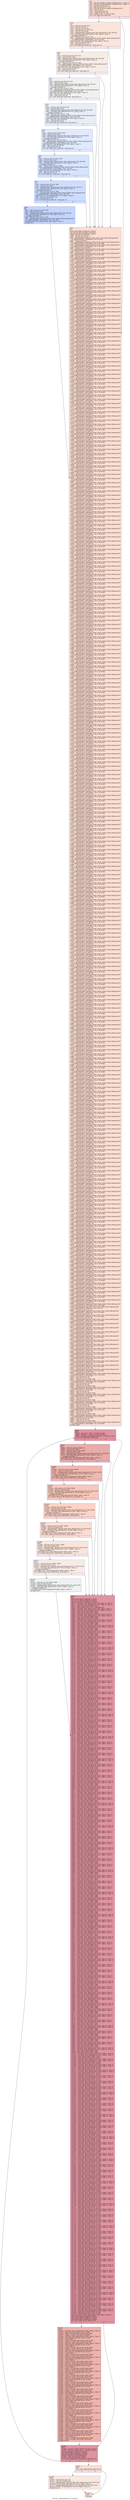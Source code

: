 digraph "CFG for '_Z6Match2PfS_S_Pi' function" {
	label="CFG for '_Z6Match2PfS_S_Pi' function";

	Node0x6317000 [shape=record,color="#3d50c3ff", style=filled, fillcolor="#f7b39670",label="{%4:\l  %5 = tail call i32 @llvm.amdgcn.workitem.id.x(), !range !4\l  %6 = tail call i32 @llvm.amdgcn.workitem.id.y(), !range !4\l  %7 = shl nuw nsw i32 %6, 4\l  %8 = add nuw nsw i32 %7, %5\l  %9 = tail call i32 @llvm.amdgcn.workgroup.id.x()\l  %10 = shl i32 %9, 4\l  %11 = icmp ult i32 %6, 16\l  %12 = icmp ult i32 %5, 128\l  %13 = select i1 %11, i1 %12, i1 false\l  br i1 %13, label %14, label %87\l|{<s0>T|<s1>F}}"];
	Node0x6317000:s0 -> Node0x6319210;
	Node0x6317000:s1 -> Node0x63192a0;
	Node0x6319210 [shape=record,color="#3d50c3ff", style=filled, fillcolor="#f4c5ad70",label="{%14:\l14:                                               \l  %15 = add nsw i32 %6, %10\l  %16 = shl nsw i32 %15, 7\l  %17 = shl nuw nsw i32 %6, 7\l  %18 = add nuw nsw i32 %16, %5\l  %19 = sext i32 %18 to i64\l  %20 = getelementptr inbounds float, float addrspace(1)* %0, i64 %19\l  %21 = load float, float addrspace(1)* %20, align 4, !tbaa !5,\l... !amdgpu.noclobber !9\l  %22 = add nuw nsw i32 %17, %5\l  %23 = getelementptr inbounds [2048 x float], [2048 x float] addrspace(3)*\l... @_ZZ6Match2PfS_S_PiE7buffer1, i32 0, i32 %22\l  store float %21, float addrspace(3)* %23, align 4, !tbaa !5\l  %24 = add nuw nsw i32 %5, 16\l  %25 = icmp ult i32 %5, 112\l  br i1 %25, label %26, label %87, !llvm.loop !10\l|{<s0>T|<s1>F}}"];
	Node0x6319210:s0 -> Node0x631a4d0;
	Node0x6319210:s1 -> Node0x63192a0;
	Node0x631a4d0 [shape=record,color="#3d50c3ff", style=filled, fillcolor="#ecd3c570",label="{%26:\l26:                                               \l  %27 = add nuw nsw i32 %16, %24\l  %28 = sext i32 %27 to i64\l  %29 = getelementptr inbounds float, float addrspace(1)* %0, i64 %28\l  %30 = load float, float addrspace(1)* %29, align 4, !tbaa !5,\l... !amdgpu.noclobber !9\l  %31 = add nuw nsw i32 %17, %24\l  %32 = getelementptr inbounds [2048 x float], [2048 x float] addrspace(3)*\l... @_ZZ6Match2PfS_S_PiE7buffer1, i32 0, i32 %31\l  store float %30, float addrspace(3)* %32, align 4, !tbaa !5\l  %33 = add nuw nsw i32 %5, 32\l  %34 = icmp ult i32 %5, 96\l  br i1 %34, label %35, label %87, !llvm.loop !10\l|{<s0>T|<s1>F}}"];
	Node0x631a4d0:s0 -> Node0x63195f0;
	Node0x631a4d0:s1 -> Node0x63192a0;
	Node0x63195f0 [shape=record,color="#3d50c3ff", style=filled, fillcolor="#dedcdb70",label="{%35:\l35:                                               \l  %36 = add nuw nsw i32 %16, %33\l  %37 = sext i32 %36 to i64\l  %38 = getelementptr inbounds float, float addrspace(1)* %0, i64 %37\l  %39 = load float, float addrspace(1)* %38, align 4, !tbaa !5,\l... !amdgpu.noclobber !9\l  %40 = add nuw nsw i32 %17, %33\l  %41 = getelementptr inbounds [2048 x float], [2048 x float] addrspace(3)*\l... @_ZZ6Match2PfS_S_PiE7buffer1, i32 0, i32 %40\l  store float %39, float addrspace(3)* %41, align 4, !tbaa !5\l  %42 = add nuw nsw i32 %5, 48\l  %43 = icmp ult i32 %5, 80\l  br i1 %43, label %44, label %87, !llvm.loop !10\l|{<s0>T|<s1>F}}"];
	Node0x63195f0:s0 -> Node0x631c0d0;
	Node0x63195f0:s1 -> Node0x63192a0;
	Node0x631c0d0 [shape=record,color="#3d50c3ff", style=filled, fillcolor="#cbd8ee70",label="{%44:\l44:                                               \l  %45 = add nuw nsw i32 %16, %42\l  %46 = sext i32 %45 to i64\l  %47 = getelementptr inbounds float, float addrspace(1)* %0, i64 %46\l  %48 = load float, float addrspace(1)* %47, align 4, !tbaa !5,\l... !amdgpu.noclobber !9\l  %49 = add nuw nsw i32 %17, %42\l  %50 = getelementptr inbounds [2048 x float], [2048 x float] addrspace(3)*\l... @_ZZ6Match2PfS_S_PiE7buffer1, i32 0, i32 %49\l  store float %48, float addrspace(3)* %50, align 4, !tbaa !5\l  %51 = add nuw nsw i32 %5, 64\l  %52 = icmp ult i32 %5, 64\l  br i1 %52, label %53, label %87, !llvm.loop !10\l|{<s0>T|<s1>F}}"];
	Node0x631c0d0:s0 -> Node0x631c750;
	Node0x631c0d0:s1 -> Node0x63192a0;
	Node0x631c750 [shape=record,color="#3d50c3ff", style=filled, fillcolor="#b9d0f970",label="{%53:\l53:                                               \l  %54 = add nuw nsw i32 %16, %51\l  %55 = sext i32 %54 to i64\l  %56 = getelementptr inbounds float, float addrspace(1)* %0, i64 %55\l  %57 = load float, float addrspace(1)* %56, align 4, !tbaa !5,\l... !amdgpu.noclobber !9\l  %58 = add nuw nsw i32 %17, %51\l  %59 = getelementptr inbounds [2048 x float], [2048 x float] addrspace(3)*\l... @_ZZ6Match2PfS_S_PiE7buffer1, i32 0, i32 %58\l  store float %57, float addrspace(3)* %59, align 4, !tbaa !5\l  %60 = add nuw nsw i32 %5, 80\l  %61 = icmp ult i32 %5, 48\l  br i1 %61, label %62, label %87, !llvm.loop !10\l|{<s0>T|<s1>F}}"];
	Node0x631c750:s0 -> Node0x631cdd0;
	Node0x631c750:s1 -> Node0x63192a0;
	Node0x631cdd0 [shape=record,color="#3d50c3ff", style=filled, fillcolor="#a5c3fe70",label="{%62:\l62:                                               \l  %63 = add nuw nsw i32 %16, %60\l  %64 = sext i32 %63 to i64\l  %65 = getelementptr inbounds float, float addrspace(1)* %0, i64 %64\l  %66 = load float, float addrspace(1)* %65, align 4, !tbaa !5,\l... !amdgpu.noclobber !9\l  %67 = add nuw nsw i32 %17, %60\l  %68 = getelementptr inbounds [2048 x float], [2048 x float] addrspace(3)*\l... @_ZZ6Match2PfS_S_PiE7buffer1, i32 0, i32 %67\l  store float %66, float addrspace(3)* %68, align 4, !tbaa !5\l  %69 = add nuw nsw i32 %5, 96\l  %70 = icmp ult i32 %5, 32\l  br i1 %70, label %71, label %87, !llvm.loop !10\l|{<s0>T|<s1>F}}"];
	Node0x631cdd0:s0 -> Node0x631d650;
	Node0x631cdd0:s1 -> Node0x63192a0;
	Node0x631d650 [shape=record,color="#3d50c3ff", style=filled, fillcolor="#8fb1fe70",label="{%71:\l71:                                               \l  %72 = add nuw nsw i32 %16, %69\l  %73 = sext i32 %72 to i64\l  %74 = getelementptr inbounds float, float addrspace(1)* %0, i64 %73\l  %75 = load float, float addrspace(1)* %74, align 4, !tbaa !5,\l... !amdgpu.noclobber !9\l  %76 = add nuw nsw i32 %17, %69\l  %77 = getelementptr inbounds [2048 x float], [2048 x float] addrspace(3)*\l... @_ZZ6Match2PfS_S_PiE7buffer1, i32 0, i32 %76\l  store float %75, float addrspace(3)* %77, align 4, !tbaa !5\l  %78 = add nuw nsw i32 %5, 112\l  %79 = icmp ult i32 %5, 16\l  br i1 %79, label %80, label %87, !llvm.loop !10\l|{<s0>T|<s1>F}}"];
	Node0x631d650:s0 -> Node0x631dca0;
	Node0x631d650:s1 -> Node0x63192a0;
	Node0x631dca0 [shape=record,color="#3d50c3ff", style=filled, fillcolor="#7a9df870",label="{%80:\l80:                                               \l  %81 = add nuw nsw i32 %16, %78\l  %82 = sext i32 %81 to i64\l  %83 = getelementptr inbounds float, float addrspace(1)* %0, i64 %82\l  %84 = load float, float addrspace(1)* %83, align 4, !tbaa !5,\l... !amdgpu.noclobber !9\l  %85 = add nuw nsw i32 %17, %78\l  %86 = getelementptr inbounds [2048 x float], [2048 x float] addrspace(3)*\l... @_ZZ6Match2PfS_S_PiE7buffer1, i32 0, i32 %85\l  store float %84, float addrspace(3)* %86, align 4, !tbaa !5\l  br label %87\l}"];
	Node0x631dca0 -> Node0x63192a0;
	Node0x63192a0 [shape=record,color="#3d50c3ff", style=filled, fillcolor="#f7b39670",label="{%87:\l87:                                               \l  fence syncscope(\"workgroup\") release\l  tail call void @llvm.amdgcn.s.barrier()\l  fence syncscope(\"workgroup\") acquire\l  %88 = shl nuw nsw i32 %5, 7\l  %89 = shl nuw nsw i32 %6, 7\l  %90 = getelementptr inbounds [256 x float], [256 x float] addrspace(3)*\l... @_ZZ6Match2PfS_S_PiE6scores, i32 0, i32 %8\l  %91 = icmp eq i32 %6, 0\l  %92 = getelementptr inbounds [2048 x float], [2048 x float] addrspace(3)*\l... @_ZZ6Match2PfS_S_PiE7buffer1, i32 0, i32 %88\l  %93 = getelementptr inbounds [2048 x float], [2048 x float] addrspace(3)*\l... @_ZZ6Match2PfS_S_PiE7buffer2, i32 0, i32 %89\l  %94 = add nuw nsw i32 %88, 1\l  %95 = getelementptr inbounds [2048 x float], [2048 x float] addrspace(3)*\l... @_ZZ6Match2PfS_S_PiE7buffer1, i32 0, i32 %94\l  %96 = add nuw nsw i32 %89, 1\l  %97 = getelementptr inbounds [2048 x float], [2048 x float] addrspace(3)*\l... @_ZZ6Match2PfS_S_PiE7buffer2, i32 0, i32 %96\l  %98 = add nuw nsw i32 %88, 2\l  %99 = getelementptr inbounds [2048 x float], [2048 x float] addrspace(3)*\l... @_ZZ6Match2PfS_S_PiE7buffer1, i32 0, i32 %98\l  %100 = add nuw nsw i32 %89, 2\l  %101 = getelementptr inbounds [2048 x float], [2048 x float] addrspace(3)*\l... @_ZZ6Match2PfS_S_PiE7buffer2, i32 0, i32 %100\l  %102 = add nuw nsw i32 %88, 3\l  %103 = getelementptr inbounds [2048 x float], [2048 x float] addrspace(3)*\l... @_ZZ6Match2PfS_S_PiE7buffer1, i32 0, i32 %102\l  %104 = add nuw nsw i32 %89, 3\l  %105 = getelementptr inbounds [2048 x float], [2048 x float] addrspace(3)*\l... @_ZZ6Match2PfS_S_PiE7buffer2, i32 0, i32 %104\l  %106 = add nuw nsw i32 %88, 4\l  %107 = getelementptr inbounds [2048 x float], [2048 x float] addrspace(3)*\l... @_ZZ6Match2PfS_S_PiE7buffer1, i32 0, i32 %106\l  %108 = add nuw nsw i32 %89, 4\l  %109 = getelementptr inbounds [2048 x float], [2048 x float] addrspace(3)*\l... @_ZZ6Match2PfS_S_PiE7buffer2, i32 0, i32 %108\l  %110 = add nuw nsw i32 %88, 5\l  %111 = getelementptr inbounds [2048 x float], [2048 x float] addrspace(3)*\l... @_ZZ6Match2PfS_S_PiE7buffer1, i32 0, i32 %110\l  %112 = add nuw nsw i32 %89, 5\l  %113 = getelementptr inbounds [2048 x float], [2048 x float] addrspace(3)*\l... @_ZZ6Match2PfS_S_PiE7buffer2, i32 0, i32 %112\l  %114 = add nuw nsw i32 %88, 6\l  %115 = getelementptr inbounds [2048 x float], [2048 x float] addrspace(3)*\l... @_ZZ6Match2PfS_S_PiE7buffer1, i32 0, i32 %114\l  %116 = add nuw nsw i32 %89, 6\l  %117 = getelementptr inbounds [2048 x float], [2048 x float] addrspace(3)*\l... @_ZZ6Match2PfS_S_PiE7buffer2, i32 0, i32 %116\l  %118 = add nuw nsw i32 %88, 7\l  %119 = getelementptr inbounds [2048 x float], [2048 x float] addrspace(3)*\l... @_ZZ6Match2PfS_S_PiE7buffer1, i32 0, i32 %118\l  %120 = add nuw nsw i32 %89, 7\l  %121 = getelementptr inbounds [2048 x float], [2048 x float] addrspace(3)*\l... @_ZZ6Match2PfS_S_PiE7buffer2, i32 0, i32 %120\l  %122 = add nuw nsw i32 %88, 8\l  %123 = getelementptr inbounds [2048 x float], [2048 x float] addrspace(3)*\l... @_ZZ6Match2PfS_S_PiE7buffer1, i32 0, i32 %122\l  %124 = add nuw nsw i32 %89, 8\l  %125 = getelementptr inbounds [2048 x float], [2048 x float] addrspace(3)*\l... @_ZZ6Match2PfS_S_PiE7buffer2, i32 0, i32 %124\l  %126 = add nuw nsw i32 %88, 9\l  %127 = getelementptr inbounds [2048 x float], [2048 x float] addrspace(3)*\l... @_ZZ6Match2PfS_S_PiE7buffer1, i32 0, i32 %126\l  %128 = add nuw nsw i32 %89, 9\l  %129 = getelementptr inbounds [2048 x float], [2048 x float] addrspace(3)*\l... @_ZZ6Match2PfS_S_PiE7buffer2, i32 0, i32 %128\l  %130 = add nuw nsw i32 %88, 10\l  %131 = getelementptr inbounds [2048 x float], [2048 x float] addrspace(3)*\l... @_ZZ6Match2PfS_S_PiE7buffer1, i32 0, i32 %130\l  %132 = add nuw nsw i32 %89, 10\l  %133 = getelementptr inbounds [2048 x float], [2048 x float] addrspace(3)*\l... @_ZZ6Match2PfS_S_PiE7buffer2, i32 0, i32 %132\l  %134 = add nuw nsw i32 %88, 11\l  %135 = getelementptr inbounds [2048 x float], [2048 x float] addrspace(3)*\l... @_ZZ6Match2PfS_S_PiE7buffer1, i32 0, i32 %134\l  %136 = add nuw nsw i32 %89, 11\l  %137 = getelementptr inbounds [2048 x float], [2048 x float] addrspace(3)*\l... @_ZZ6Match2PfS_S_PiE7buffer2, i32 0, i32 %136\l  %138 = add nuw nsw i32 %88, 12\l  %139 = getelementptr inbounds [2048 x float], [2048 x float] addrspace(3)*\l... @_ZZ6Match2PfS_S_PiE7buffer1, i32 0, i32 %138\l  %140 = add nuw nsw i32 %89, 12\l  %141 = getelementptr inbounds [2048 x float], [2048 x float] addrspace(3)*\l... @_ZZ6Match2PfS_S_PiE7buffer2, i32 0, i32 %140\l  %142 = add nuw nsw i32 %88, 13\l  %143 = getelementptr inbounds [2048 x float], [2048 x float] addrspace(3)*\l... @_ZZ6Match2PfS_S_PiE7buffer1, i32 0, i32 %142\l  %144 = add nuw nsw i32 %89, 13\l  %145 = getelementptr inbounds [2048 x float], [2048 x float] addrspace(3)*\l... @_ZZ6Match2PfS_S_PiE7buffer2, i32 0, i32 %144\l  %146 = add nuw nsw i32 %88, 14\l  %147 = getelementptr inbounds [2048 x float], [2048 x float] addrspace(3)*\l... @_ZZ6Match2PfS_S_PiE7buffer1, i32 0, i32 %146\l  %148 = add nuw nsw i32 %89, 14\l  %149 = getelementptr inbounds [2048 x float], [2048 x float] addrspace(3)*\l... @_ZZ6Match2PfS_S_PiE7buffer2, i32 0, i32 %148\l  %150 = add nuw nsw i32 %88, 15\l  %151 = getelementptr inbounds [2048 x float], [2048 x float] addrspace(3)*\l... @_ZZ6Match2PfS_S_PiE7buffer1, i32 0, i32 %150\l  %152 = add nuw nsw i32 %89, 15\l  %153 = getelementptr inbounds [2048 x float], [2048 x float] addrspace(3)*\l... @_ZZ6Match2PfS_S_PiE7buffer2, i32 0, i32 %152\l  %154 = add nuw nsw i32 %88, 16\l  %155 = getelementptr inbounds [2048 x float], [2048 x float] addrspace(3)*\l... @_ZZ6Match2PfS_S_PiE7buffer1, i32 0, i32 %154\l  %156 = add nuw nsw i32 %89, 16\l  %157 = getelementptr inbounds [2048 x float], [2048 x float] addrspace(3)*\l... @_ZZ6Match2PfS_S_PiE7buffer2, i32 0, i32 %156\l  %158 = add nuw nsw i32 %88, 17\l  %159 = getelementptr inbounds [2048 x float], [2048 x float] addrspace(3)*\l... @_ZZ6Match2PfS_S_PiE7buffer1, i32 0, i32 %158\l  %160 = add nuw nsw i32 %89, 17\l  %161 = getelementptr inbounds [2048 x float], [2048 x float] addrspace(3)*\l... @_ZZ6Match2PfS_S_PiE7buffer2, i32 0, i32 %160\l  %162 = add nuw nsw i32 %88, 18\l  %163 = getelementptr inbounds [2048 x float], [2048 x float] addrspace(3)*\l... @_ZZ6Match2PfS_S_PiE7buffer1, i32 0, i32 %162\l  %164 = add nuw nsw i32 %89, 18\l  %165 = getelementptr inbounds [2048 x float], [2048 x float] addrspace(3)*\l... @_ZZ6Match2PfS_S_PiE7buffer2, i32 0, i32 %164\l  %166 = add nuw nsw i32 %88, 19\l  %167 = getelementptr inbounds [2048 x float], [2048 x float] addrspace(3)*\l... @_ZZ6Match2PfS_S_PiE7buffer1, i32 0, i32 %166\l  %168 = add nuw nsw i32 %89, 19\l  %169 = getelementptr inbounds [2048 x float], [2048 x float] addrspace(3)*\l... @_ZZ6Match2PfS_S_PiE7buffer2, i32 0, i32 %168\l  %170 = add nuw nsw i32 %88, 20\l  %171 = getelementptr inbounds [2048 x float], [2048 x float] addrspace(3)*\l... @_ZZ6Match2PfS_S_PiE7buffer1, i32 0, i32 %170\l  %172 = add nuw nsw i32 %89, 20\l  %173 = getelementptr inbounds [2048 x float], [2048 x float] addrspace(3)*\l... @_ZZ6Match2PfS_S_PiE7buffer2, i32 0, i32 %172\l  %174 = add nuw nsw i32 %88, 21\l  %175 = getelementptr inbounds [2048 x float], [2048 x float] addrspace(3)*\l... @_ZZ6Match2PfS_S_PiE7buffer1, i32 0, i32 %174\l  %176 = add nuw nsw i32 %89, 21\l  %177 = getelementptr inbounds [2048 x float], [2048 x float] addrspace(3)*\l... @_ZZ6Match2PfS_S_PiE7buffer2, i32 0, i32 %176\l  %178 = add nuw nsw i32 %88, 22\l  %179 = getelementptr inbounds [2048 x float], [2048 x float] addrspace(3)*\l... @_ZZ6Match2PfS_S_PiE7buffer1, i32 0, i32 %178\l  %180 = add nuw nsw i32 %89, 22\l  %181 = getelementptr inbounds [2048 x float], [2048 x float] addrspace(3)*\l... @_ZZ6Match2PfS_S_PiE7buffer2, i32 0, i32 %180\l  %182 = add nuw nsw i32 %88, 23\l  %183 = getelementptr inbounds [2048 x float], [2048 x float] addrspace(3)*\l... @_ZZ6Match2PfS_S_PiE7buffer1, i32 0, i32 %182\l  %184 = add nuw nsw i32 %89, 23\l  %185 = getelementptr inbounds [2048 x float], [2048 x float] addrspace(3)*\l... @_ZZ6Match2PfS_S_PiE7buffer2, i32 0, i32 %184\l  %186 = add nuw nsw i32 %88, 24\l  %187 = getelementptr inbounds [2048 x float], [2048 x float] addrspace(3)*\l... @_ZZ6Match2PfS_S_PiE7buffer1, i32 0, i32 %186\l  %188 = add nuw nsw i32 %89, 24\l  %189 = getelementptr inbounds [2048 x float], [2048 x float] addrspace(3)*\l... @_ZZ6Match2PfS_S_PiE7buffer2, i32 0, i32 %188\l  %190 = add nuw nsw i32 %88, 25\l  %191 = getelementptr inbounds [2048 x float], [2048 x float] addrspace(3)*\l... @_ZZ6Match2PfS_S_PiE7buffer1, i32 0, i32 %190\l  %192 = add nuw nsw i32 %89, 25\l  %193 = getelementptr inbounds [2048 x float], [2048 x float] addrspace(3)*\l... @_ZZ6Match2PfS_S_PiE7buffer2, i32 0, i32 %192\l  %194 = add nuw nsw i32 %88, 26\l  %195 = getelementptr inbounds [2048 x float], [2048 x float] addrspace(3)*\l... @_ZZ6Match2PfS_S_PiE7buffer1, i32 0, i32 %194\l  %196 = add nuw nsw i32 %89, 26\l  %197 = getelementptr inbounds [2048 x float], [2048 x float] addrspace(3)*\l... @_ZZ6Match2PfS_S_PiE7buffer2, i32 0, i32 %196\l  %198 = add nuw nsw i32 %88, 27\l  %199 = getelementptr inbounds [2048 x float], [2048 x float] addrspace(3)*\l... @_ZZ6Match2PfS_S_PiE7buffer1, i32 0, i32 %198\l  %200 = add nuw nsw i32 %89, 27\l  %201 = getelementptr inbounds [2048 x float], [2048 x float] addrspace(3)*\l... @_ZZ6Match2PfS_S_PiE7buffer2, i32 0, i32 %200\l  %202 = add nuw nsw i32 %88, 28\l  %203 = getelementptr inbounds [2048 x float], [2048 x float] addrspace(3)*\l... @_ZZ6Match2PfS_S_PiE7buffer1, i32 0, i32 %202\l  %204 = add nuw nsw i32 %89, 28\l  %205 = getelementptr inbounds [2048 x float], [2048 x float] addrspace(3)*\l... @_ZZ6Match2PfS_S_PiE7buffer2, i32 0, i32 %204\l  %206 = add nuw nsw i32 %88, 29\l  %207 = getelementptr inbounds [2048 x float], [2048 x float] addrspace(3)*\l... @_ZZ6Match2PfS_S_PiE7buffer1, i32 0, i32 %206\l  %208 = add nuw nsw i32 %89, 29\l  %209 = getelementptr inbounds [2048 x float], [2048 x float] addrspace(3)*\l... @_ZZ6Match2PfS_S_PiE7buffer2, i32 0, i32 %208\l  %210 = add nuw nsw i32 %88, 30\l  %211 = getelementptr inbounds [2048 x float], [2048 x float] addrspace(3)*\l... @_ZZ6Match2PfS_S_PiE7buffer1, i32 0, i32 %210\l  %212 = add nuw nsw i32 %89, 30\l  %213 = getelementptr inbounds [2048 x float], [2048 x float] addrspace(3)*\l... @_ZZ6Match2PfS_S_PiE7buffer2, i32 0, i32 %212\l  %214 = add nuw nsw i32 %88, 31\l  %215 = getelementptr inbounds [2048 x float], [2048 x float] addrspace(3)*\l... @_ZZ6Match2PfS_S_PiE7buffer1, i32 0, i32 %214\l  %216 = add nuw nsw i32 %89, 31\l  %217 = getelementptr inbounds [2048 x float], [2048 x float] addrspace(3)*\l... @_ZZ6Match2PfS_S_PiE7buffer2, i32 0, i32 %216\l  %218 = add nuw nsw i32 %88, 32\l  %219 = getelementptr inbounds [2048 x float], [2048 x float] addrspace(3)*\l... @_ZZ6Match2PfS_S_PiE7buffer1, i32 0, i32 %218\l  %220 = add nuw nsw i32 %89, 32\l  %221 = getelementptr inbounds [2048 x float], [2048 x float] addrspace(3)*\l... @_ZZ6Match2PfS_S_PiE7buffer2, i32 0, i32 %220\l  %222 = add nuw nsw i32 %88, 33\l  %223 = getelementptr inbounds [2048 x float], [2048 x float] addrspace(3)*\l... @_ZZ6Match2PfS_S_PiE7buffer1, i32 0, i32 %222\l  %224 = add nuw nsw i32 %89, 33\l  %225 = getelementptr inbounds [2048 x float], [2048 x float] addrspace(3)*\l... @_ZZ6Match2PfS_S_PiE7buffer2, i32 0, i32 %224\l  %226 = add nuw nsw i32 %88, 34\l  %227 = getelementptr inbounds [2048 x float], [2048 x float] addrspace(3)*\l... @_ZZ6Match2PfS_S_PiE7buffer1, i32 0, i32 %226\l  %228 = add nuw nsw i32 %89, 34\l  %229 = getelementptr inbounds [2048 x float], [2048 x float] addrspace(3)*\l... @_ZZ6Match2PfS_S_PiE7buffer2, i32 0, i32 %228\l  %230 = add nuw nsw i32 %88, 35\l  %231 = getelementptr inbounds [2048 x float], [2048 x float] addrspace(3)*\l... @_ZZ6Match2PfS_S_PiE7buffer1, i32 0, i32 %230\l  %232 = add nuw nsw i32 %89, 35\l  %233 = getelementptr inbounds [2048 x float], [2048 x float] addrspace(3)*\l... @_ZZ6Match2PfS_S_PiE7buffer2, i32 0, i32 %232\l  %234 = add nuw nsw i32 %88, 36\l  %235 = getelementptr inbounds [2048 x float], [2048 x float] addrspace(3)*\l... @_ZZ6Match2PfS_S_PiE7buffer1, i32 0, i32 %234\l  %236 = add nuw nsw i32 %89, 36\l  %237 = getelementptr inbounds [2048 x float], [2048 x float] addrspace(3)*\l... @_ZZ6Match2PfS_S_PiE7buffer2, i32 0, i32 %236\l  %238 = add nuw nsw i32 %88, 37\l  %239 = getelementptr inbounds [2048 x float], [2048 x float] addrspace(3)*\l... @_ZZ6Match2PfS_S_PiE7buffer1, i32 0, i32 %238\l  %240 = add nuw nsw i32 %89, 37\l  %241 = getelementptr inbounds [2048 x float], [2048 x float] addrspace(3)*\l... @_ZZ6Match2PfS_S_PiE7buffer2, i32 0, i32 %240\l  %242 = add nuw nsw i32 %88, 38\l  %243 = getelementptr inbounds [2048 x float], [2048 x float] addrspace(3)*\l... @_ZZ6Match2PfS_S_PiE7buffer1, i32 0, i32 %242\l  %244 = add nuw nsw i32 %89, 38\l  %245 = getelementptr inbounds [2048 x float], [2048 x float] addrspace(3)*\l... @_ZZ6Match2PfS_S_PiE7buffer2, i32 0, i32 %244\l  %246 = add nuw nsw i32 %88, 39\l  %247 = getelementptr inbounds [2048 x float], [2048 x float] addrspace(3)*\l... @_ZZ6Match2PfS_S_PiE7buffer1, i32 0, i32 %246\l  %248 = add nuw nsw i32 %89, 39\l  %249 = getelementptr inbounds [2048 x float], [2048 x float] addrspace(3)*\l... @_ZZ6Match2PfS_S_PiE7buffer2, i32 0, i32 %248\l  %250 = add nuw nsw i32 %88, 40\l  %251 = getelementptr inbounds [2048 x float], [2048 x float] addrspace(3)*\l... @_ZZ6Match2PfS_S_PiE7buffer1, i32 0, i32 %250\l  %252 = add nuw nsw i32 %89, 40\l  %253 = getelementptr inbounds [2048 x float], [2048 x float] addrspace(3)*\l... @_ZZ6Match2PfS_S_PiE7buffer2, i32 0, i32 %252\l  %254 = add nuw nsw i32 %88, 41\l  %255 = getelementptr inbounds [2048 x float], [2048 x float] addrspace(3)*\l... @_ZZ6Match2PfS_S_PiE7buffer1, i32 0, i32 %254\l  %256 = add nuw nsw i32 %89, 41\l  %257 = getelementptr inbounds [2048 x float], [2048 x float] addrspace(3)*\l... @_ZZ6Match2PfS_S_PiE7buffer2, i32 0, i32 %256\l  %258 = add nuw nsw i32 %88, 42\l  %259 = getelementptr inbounds [2048 x float], [2048 x float] addrspace(3)*\l... @_ZZ6Match2PfS_S_PiE7buffer1, i32 0, i32 %258\l  %260 = add nuw nsw i32 %89, 42\l  %261 = getelementptr inbounds [2048 x float], [2048 x float] addrspace(3)*\l... @_ZZ6Match2PfS_S_PiE7buffer2, i32 0, i32 %260\l  %262 = add nuw nsw i32 %88, 43\l  %263 = getelementptr inbounds [2048 x float], [2048 x float] addrspace(3)*\l... @_ZZ6Match2PfS_S_PiE7buffer1, i32 0, i32 %262\l  %264 = add nuw nsw i32 %89, 43\l  %265 = getelementptr inbounds [2048 x float], [2048 x float] addrspace(3)*\l... @_ZZ6Match2PfS_S_PiE7buffer2, i32 0, i32 %264\l  %266 = add nuw nsw i32 %88, 44\l  %267 = getelementptr inbounds [2048 x float], [2048 x float] addrspace(3)*\l... @_ZZ6Match2PfS_S_PiE7buffer1, i32 0, i32 %266\l  %268 = add nuw nsw i32 %89, 44\l  %269 = getelementptr inbounds [2048 x float], [2048 x float] addrspace(3)*\l... @_ZZ6Match2PfS_S_PiE7buffer2, i32 0, i32 %268\l  %270 = add nuw nsw i32 %88, 45\l  %271 = getelementptr inbounds [2048 x float], [2048 x float] addrspace(3)*\l... @_ZZ6Match2PfS_S_PiE7buffer1, i32 0, i32 %270\l  %272 = add nuw nsw i32 %89, 45\l  %273 = getelementptr inbounds [2048 x float], [2048 x float] addrspace(3)*\l... @_ZZ6Match2PfS_S_PiE7buffer2, i32 0, i32 %272\l  %274 = add nuw nsw i32 %88, 46\l  %275 = getelementptr inbounds [2048 x float], [2048 x float] addrspace(3)*\l... @_ZZ6Match2PfS_S_PiE7buffer1, i32 0, i32 %274\l  %276 = add nuw nsw i32 %89, 46\l  %277 = getelementptr inbounds [2048 x float], [2048 x float] addrspace(3)*\l... @_ZZ6Match2PfS_S_PiE7buffer2, i32 0, i32 %276\l  %278 = add nuw nsw i32 %88, 47\l  %279 = getelementptr inbounds [2048 x float], [2048 x float] addrspace(3)*\l... @_ZZ6Match2PfS_S_PiE7buffer1, i32 0, i32 %278\l  %280 = add nuw nsw i32 %89, 47\l  %281 = getelementptr inbounds [2048 x float], [2048 x float] addrspace(3)*\l... @_ZZ6Match2PfS_S_PiE7buffer2, i32 0, i32 %280\l  %282 = add nuw nsw i32 %88, 48\l  %283 = getelementptr inbounds [2048 x float], [2048 x float] addrspace(3)*\l... @_ZZ6Match2PfS_S_PiE7buffer1, i32 0, i32 %282\l  %284 = add nuw nsw i32 %89, 48\l  %285 = getelementptr inbounds [2048 x float], [2048 x float] addrspace(3)*\l... @_ZZ6Match2PfS_S_PiE7buffer2, i32 0, i32 %284\l  %286 = add nuw nsw i32 %88, 49\l  %287 = getelementptr inbounds [2048 x float], [2048 x float] addrspace(3)*\l... @_ZZ6Match2PfS_S_PiE7buffer1, i32 0, i32 %286\l  %288 = add nuw nsw i32 %89, 49\l  %289 = getelementptr inbounds [2048 x float], [2048 x float] addrspace(3)*\l... @_ZZ6Match2PfS_S_PiE7buffer2, i32 0, i32 %288\l  %290 = add nuw nsw i32 %88, 50\l  %291 = getelementptr inbounds [2048 x float], [2048 x float] addrspace(3)*\l... @_ZZ6Match2PfS_S_PiE7buffer1, i32 0, i32 %290\l  %292 = add nuw nsw i32 %89, 50\l  %293 = getelementptr inbounds [2048 x float], [2048 x float] addrspace(3)*\l... @_ZZ6Match2PfS_S_PiE7buffer2, i32 0, i32 %292\l  %294 = add nuw nsw i32 %88, 51\l  %295 = getelementptr inbounds [2048 x float], [2048 x float] addrspace(3)*\l... @_ZZ6Match2PfS_S_PiE7buffer1, i32 0, i32 %294\l  %296 = add nuw nsw i32 %89, 51\l  %297 = getelementptr inbounds [2048 x float], [2048 x float] addrspace(3)*\l... @_ZZ6Match2PfS_S_PiE7buffer2, i32 0, i32 %296\l  %298 = add nuw nsw i32 %88, 52\l  %299 = getelementptr inbounds [2048 x float], [2048 x float] addrspace(3)*\l... @_ZZ6Match2PfS_S_PiE7buffer1, i32 0, i32 %298\l  %300 = add nuw nsw i32 %89, 52\l  %301 = getelementptr inbounds [2048 x float], [2048 x float] addrspace(3)*\l... @_ZZ6Match2PfS_S_PiE7buffer2, i32 0, i32 %300\l  %302 = add nuw nsw i32 %88, 53\l  %303 = getelementptr inbounds [2048 x float], [2048 x float] addrspace(3)*\l... @_ZZ6Match2PfS_S_PiE7buffer1, i32 0, i32 %302\l  %304 = add nuw nsw i32 %89, 53\l  %305 = getelementptr inbounds [2048 x float], [2048 x float] addrspace(3)*\l... @_ZZ6Match2PfS_S_PiE7buffer2, i32 0, i32 %304\l  %306 = add nuw nsw i32 %88, 54\l  %307 = getelementptr inbounds [2048 x float], [2048 x float] addrspace(3)*\l... @_ZZ6Match2PfS_S_PiE7buffer1, i32 0, i32 %306\l  %308 = add nuw nsw i32 %89, 54\l  %309 = getelementptr inbounds [2048 x float], [2048 x float] addrspace(3)*\l... @_ZZ6Match2PfS_S_PiE7buffer2, i32 0, i32 %308\l  %310 = add nuw nsw i32 %88, 55\l  %311 = getelementptr inbounds [2048 x float], [2048 x float] addrspace(3)*\l... @_ZZ6Match2PfS_S_PiE7buffer1, i32 0, i32 %310\l  %312 = add nuw nsw i32 %89, 55\l  %313 = getelementptr inbounds [2048 x float], [2048 x float] addrspace(3)*\l... @_ZZ6Match2PfS_S_PiE7buffer2, i32 0, i32 %312\l  %314 = add nuw nsw i32 %88, 56\l  %315 = getelementptr inbounds [2048 x float], [2048 x float] addrspace(3)*\l... @_ZZ6Match2PfS_S_PiE7buffer1, i32 0, i32 %314\l  %316 = add nuw nsw i32 %89, 56\l  %317 = getelementptr inbounds [2048 x float], [2048 x float] addrspace(3)*\l... @_ZZ6Match2PfS_S_PiE7buffer2, i32 0, i32 %316\l  %318 = add nuw nsw i32 %88, 57\l  %319 = getelementptr inbounds [2048 x float], [2048 x float] addrspace(3)*\l... @_ZZ6Match2PfS_S_PiE7buffer1, i32 0, i32 %318\l  %320 = add nuw nsw i32 %89, 57\l  %321 = getelementptr inbounds [2048 x float], [2048 x float] addrspace(3)*\l... @_ZZ6Match2PfS_S_PiE7buffer2, i32 0, i32 %320\l  %322 = add nuw nsw i32 %88, 58\l  %323 = getelementptr inbounds [2048 x float], [2048 x float] addrspace(3)*\l... @_ZZ6Match2PfS_S_PiE7buffer1, i32 0, i32 %322\l  %324 = add nuw nsw i32 %89, 58\l  %325 = getelementptr inbounds [2048 x float], [2048 x float] addrspace(3)*\l... @_ZZ6Match2PfS_S_PiE7buffer2, i32 0, i32 %324\l  %326 = add nuw nsw i32 %88, 59\l  %327 = getelementptr inbounds [2048 x float], [2048 x float] addrspace(3)*\l... @_ZZ6Match2PfS_S_PiE7buffer1, i32 0, i32 %326\l  %328 = add nuw nsw i32 %89, 59\l  %329 = getelementptr inbounds [2048 x float], [2048 x float] addrspace(3)*\l... @_ZZ6Match2PfS_S_PiE7buffer2, i32 0, i32 %328\l  %330 = add nuw nsw i32 %88, 60\l  %331 = getelementptr inbounds [2048 x float], [2048 x float] addrspace(3)*\l... @_ZZ6Match2PfS_S_PiE7buffer1, i32 0, i32 %330\l  %332 = add nuw nsw i32 %89, 60\l  %333 = getelementptr inbounds [2048 x float], [2048 x float] addrspace(3)*\l... @_ZZ6Match2PfS_S_PiE7buffer2, i32 0, i32 %332\l  %334 = add nuw nsw i32 %88, 61\l  %335 = getelementptr inbounds [2048 x float], [2048 x float] addrspace(3)*\l... @_ZZ6Match2PfS_S_PiE7buffer1, i32 0, i32 %334\l  %336 = add nuw nsw i32 %89, 61\l  %337 = getelementptr inbounds [2048 x float], [2048 x float] addrspace(3)*\l... @_ZZ6Match2PfS_S_PiE7buffer2, i32 0, i32 %336\l  %338 = add nuw nsw i32 %88, 62\l  %339 = getelementptr inbounds [2048 x float], [2048 x float] addrspace(3)*\l... @_ZZ6Match2PfS_S_PiE7buffer1, i32 0, i32 %338\l  %340 = add nuw nsw i32 %89, 62\l  %341 = getelementptr inbounds [2048 x float], [2048 x float] addrspace(3)*\l... @_ZZ6Match2PfS_S_PiE7buffer2, i32 0, i32 %340\l  %342 = add nuw nsw i32 %88, 63\l  %343 = getelementptr inbounds [2048 x float], [2048 x float] addrspace(3)*\l... @_ZZ6Match2PfS_S_PiE7buffer1, i32 0, i32 %342\l  %344 = add nuw nsw i32 %89, 63\l  %345 = getelementptr inbounds [2048 x float], [2048 x float] addrspace(3)*\l... @_ZZ6Match2PfS_S_PiE7buffer2, i32 0, i32 %344\l  %346 = add nuw nsw i32 %88, 64\l  %347 = getelementptr inbounds [2048 x float], [2048 x float] addrspace(3)*\l... @_ZZ6Match2PfS_S_PiE7buffer1, i32 0, i32 %346\l  %348 = add nuw nsw i32 %89, 64\l  %349 = getelementptr inbounds [2048 x float], [2048 x float] addrspace(3)*\l... @_ZZ6Match2PfS_S_PiE7buffer2, i32 0, i32 %348\l  %350 = add nuw nsw i32 %88, 65\l  %351 = getelementptr inbounds [2048 x float], [2048 x float] addrspace(3)*\l... @_ZZ6Match2PfS_S_PiE7buffer1, i32 0, i32 %350\l  %352 = add nuw nsw i32 %89, 65\l  %353 = getelementptr inbounds [2048 x float], [2048 x float] addrspace(3)*\l... @_ZZ6Match2PfS_S_PiE7buffer2, i32 0, i32 %352\l  %354 = add nuw nsw i32 %88, 66\l  %355 = getelementptr inbounds [2048 x float], [2048 x float] addrspace(3)*\l... @_ZZ6Match2PfS_S_PiE7buffer1, i32 0, i32 %354\l  %356 = add nuw nsw i32 %89, 66\l  %357 = getelementptr inbounds [2048 x float], [2048 x float] addrspace(3)*\l... @_ZZ6Match2PfS_S_PiE7buffer2, i32 0, i32 %356\l  %358 = add nuw nsw i32 %88, 67\l  %359 = getelementptr inbounds [2048 x float], [2048 x float] addrspace(3)*\l... @_ZZ6Match2PfS_S_PiE7buffer1, i32 0, i32 %358\l  %360 = add nuw nsw i32 %89, 67\l  %361 = getelementptr inbounds [2048 x float], [2048 x float] addrspace(3)*\l... @_ZZ6Match2PfS_S_PiE7buffer2, i32 0, i32 %360\l  %362 = add nuw nsw i32 %88, 68\l  %363 = getelementptr inbounds [2048 x float], [2048 x float] addrspace(3)*\l... @_ZZ6Match2PfS_S_PiE7buffer1, i32 0, i32 %362\l  %364 = add nuw nsw i32 %89, 68\l  %365 = getelementptr inbounds [2048 x float], [2048 x float] addrspace(3)*\l... @_ZZ6Match2PfS_S_PiE7buffer2, i32 0, i32 %364\l  %366 = add nuw nsw i32 %88, 69\l  %367 = getelementptr inbounds [2048 x float], [2048 x float] addrspace(3)*\l... @_ZZ6Match2PfS_S_PiE7buffer1, i32 0, i32 %366\l  %368 = add nuw nsw i32 %89, 69\l  %369 = getelementptr inbounds [2048 x float], [2048 x float] addrspace(3)*\l... @_ZZ6Match2PfS_S_PiE7buffer2, i32 0, i32 %368\l  %370 = add nuw nsw i32 %88, 70\l  %371 = getelementptr inbounds [2048 x float], [2048 x float] addrspace(3)*\l... @_ZZ6Match2PfS_S_PiE7buffer1, i32 0, i32 %370\l  %372 = add nuw nsw i32 %89, 70\l  %373 = getelementptr inbounds [2048 x float], [2048 x float] addrspace(3)*\l... @_ZZ6Match2PfS_S_PiE7buffer2, i32 0, i32 %372\l  %374 = add nuw nsw i32 %88, 71\l  %375 = getelementptr inbounds [2048 x float], [2048 x float] addrspace(3)*\l... @_ZZ6Match2PfS_S_PiE7buffer1, i32 0, i32 %374\l  %376 = add nuw nsw i32 %89, 71\l  %377 = getelementptr inbounds [2048 x float], [2048 x float] addrspace(3)*\l... @_ZZ6Match2PfS_S_PiE7buffer2, i32 0, i32 %376\l  %378 = add nuw nsw i32 %88, 72\l  %379 = getelementptr inbounds [2048 x float], [2048 x float] addrspace(3)*\l... @_ZZ6Match2PfS_S_PiE7buffer1, i32 0, i32 %378\l  %380 = add nuw nsw i32 %89, 72\l  %381 = getelementptr inbounds [2048 x float], [2048 x float] addrspace(3)*\l... @_ZZ6Match2PfS_S_PiE7buffer2, i32 0, i32 %380\l  %382 = add nuw nsw i32 %88, 73\l  %383 = getelementptr inbounds [2048 x float], [2048 x float] addrspace(3)*\l... @_ZZ6Match2PfS_S_PiE7buffer1, i32 0, i32 %382\l  %384 = add nuw nsw i32 %89, 73\l  %385 = getelementptr inbounds [2048 x float], [2048 x float] addrspace(3)*\l... @_ZZ6Match2PfS_S_PiE7buffer2, i32 0, i32 %384\l  %386 = add nuw nsw i32 %88, 74\l  %387 = getelementptr inbounds [2048 x float], [2048 x float] addrspace(3)*\l... @_ZZ6Match2PfS_S_PiE7buffer1, i32 0, i32 %386\l  %388 = add nuw nsw i32 %89, 74\l  %389 = getelementptr inbounds [2048 x float], [2048 x float] addrspace(3)*\l... @_ZZ6Match2PfS_S_PiE7buffer2, i32 0, i32 %388\l  %390 = add nuw nsw i32 %88, 75\l  %391 = getelementptr inbounds [2048 x float], [2048 x float] addrspace(3)*\l... @_ZZ6Match2PfS_S_PiE7buffer1, i32 0, i32 %390\l  %392 = add nuw nsw i32 %89, 75\l  %393 = getelementptr inbounds [2048 x float], [2048 x float] addrspace(3)*\l... @_ZZ6Match2PfS_S_PiE7buffer2, i32 0, i32 %392\l  %394 = add nuw nsw i32 %88, 76\l  %395 = getelementptr inbounds [2048 x float], [2048 x float] addrspace(3)*\l... @_ZZ6Match2PfS_S_PiE7buffer1, i32 0, i32 %394\l  %396 = add nuw nsw i32 %89, 76\l  %397 = getelementptr inbounds [2048 x float], [2048 x float] addrspace(3)*\l... @_ZZ6Match2PfS_S_PiE7buffer2, i32 0, i32 %396\l  %398 = add nuw nsw i32 %88, 77\l  %399 = getelementptr inbounds [2048 x float], [2048 x float] addrspace(3)*\l... @_ZZ6Match2PfS_S_PiE7buffer1, i32 0, i32 %398\l  %400 = add nuw nsw i32 %89, 77\l  %401 = getelementptr inbounds [2048 x float], [2048 x float] addrspace(3)*\l... @_ZZ6Match2PfS_S_PiE7buffer2, i32 0, i32 %400\l  %402 = add nuw nsw i32 %88, 78\l  %403 = getelementptr inbounds [2048 x float], [2048 x float] addrspace(3)*\l... @_ZZ6Match2PfS_S_PiE7buffer1, i32 0, i32 %402\l  %404 = add nuw nsw i32 %89, 78\l  %405 = getelementptr inbounds [2048 x float], [2048 x float] addrspace(3)*\l... @_ZZ6Match2PfS_S_PiE7buffer2, i32 0, i32 %404\l  %406 = add nuw nsw i32 %88, 79\l  %407 = getelementptr inbounds [2048 x float], [2048 x float] addrspace(3)*\l... @_ZZ6Match2PfS_S_PiE7buffer1, i32 0, i32 %406\l  %408 = add nuw nsw i32 %89, 79\l  %409 = getelementptr inbounds [2048 x float], [2048 x float] addrspace(3)*\l... @_ZZ6Match2PfS_S_PiE7buffer2, i32 0, i32 %408\l  %410 = add nuw nsw i32 %88, 80\l  %411 = getelementptr inbounds [2048 x float], [2048 x float] addrspace(3)*\l... @_ZZ6Match2PfS_S_PiE7buffer1, i32 0, i32 %410\l  %412 = add nuw nsw i32 %89, 80\l  %413 = getelementptr inbounds [2048 x float], [2048 x float] addrspace(3)*\l... @_ZZ6Match2PfS_S_PiE7buffer2, i32 0, i32 %412\l  %414 = add nuw nsw i32 %88, 81\l  %415 = getelementptr inbounds [2048 x float], [2048 x float] addrspace(3)*\l... @_ZZ6Match2PfS_S_PiE7buffer1, i32 0, i32 %414\l  %416 = add nuw nsw i32 %89, 81\l  %417 = getelementptr inbounds [2048 x float], [2048 x float] addrspace(3)*\l... @_ZZ6Match2PfS_S_PiE7buffer2, i32 0, i32 %416\l  %418 = add nuw nsw i32 %88, 82\l  %419 = getelementptr inbounds [2048 x float], [2048 x float] addrspace(3)*\l... @_ZZ6Match2PfS_S_PiE7buffer1, i32 0, i32 %418\l  %420 = add nuw nsw i32 %89, 82\l  %421 = getelementptr inbounds [2048 x float], [2048 x float] addrspace(3)*\l... @_ZZ6Match2PfS_S_PiE7buffer2, i32 0, i32 %420\l  %422 = add nuw nsw i32 %88, 83\l  %423 = getelementptr inbounds [2048 x float], [2048 x float] addrspace(3)*\l... @_ZZ6Match2PfS_S_PiE7buffer1, i32 0, i32 %422\l  %424 = add nuw nsw i32 %89, 83\l  %425 = getelementptr inbounds [2048 x float], [2048 x float] addrspace(3)*\l... @_ZZ6Match2PfS_S_PiE7buffer2, i32 0, i32 %424\l  %426 = add nuw nsw i32 %88, 84\l  %427 = getelementptr inbounds [2048 x float], [2048 x float] addrspace(3)*\l... @_ZZ6Match2PfS_S_PiE7buffer1, i32 0, i32 %426\l  %428 = add nuw nsw i32 %89, 84\l  %429 = getelementptr inbounds [2048 x float], [2048 x float] addrspace(3)*\l... @_ZZ6Match2PfS_S_PiE7buffer2, i32 0, i32 %428\l  %430 = add nuw nsw i32 %88, 85\l  %431 = getelementptr inbounds [2048 x float], [2048 x float] addrspace(3)*\l... @_ZZ6Match2PfS_S_PiE7buffer1, i32 0, i32 %430\l  %432 = add nuw nsw i32 %89, 85\l  %433 = getelementptr inbounds [2048 x float], [2048 x float] addrspace(3)*\l... @_ZZ6Match2PfS_S_PiE7buffer2, i32 0, i32 %432\l  %434 = add nuw nsw i32 %88, 86\l  %435 = getelementptr inbounds [2048 x float], [2048 x float] addrspace(3)*\l... @_ZZ6Match2PfS_S_PiE7buffer1, i32 0, i32 %434\l  %436 = add nuw nsw i32 %89, 86\l  %437 = getelementptr inbounds [2048 x float], [2048 x float] addrspace(3)*\l... @_ZZ6Match2PfS_S_PiE7buffer2, i32 0, i32 %436\l  %438 = add nuw nsw i32 %88, 87\l  %439 = getelementptr inbounds [2048 x float], [2048 x float] addrspace(3)*\l... @_ZZ6Match2PfS_S_PiE7buffer1, i32 0, i32 %438\l  %440 = add nuw nsw i32 %89, 87\l  %441 = getelementptr inbounds [2048 x float], [2048 x float] addrspace(3)*\l... @_ZZ6Match2PfS_S_PiE7buffer2, i32 0, i32 %440\l  %442 = add nuw nsw i32 %88, 88\l  %443 = getelementptr inbounds [2048 x float], [2048 x float] addrspace(3)*\l... @_ZZ6Match2PfS_S_PiE7buffer1, i32 0, i32 %442\l  %444 = add nuw nsw i32 %89, 88\l  %445 = getelementptr inbounds [2048 x float], [2048 x float] addrspace(3)*\l... @_ZZ6Match2PfS_S_PiE7buffer2, i32 0, i32 %444\l  %446 = add nuw nsw i32 %88, 89\l  %447 = getelementptr inbounds [2048 x float], [2048 x float] addrspace(3)*\l... @_ZZ6Match2PfS_S_PiE7buffer1, i32 0, i32 %446\l  %448 = add nuw nsw i32 %89, 89\l  %449 = getelementptr inbounds [2048 x float], [2048 x float] addrspace(3)*\l... @_ZZ6Match2PfS_S_PiE7buffer2, i32 0, i32 %448\l  %450 = add nuw nsw i32 %88, 90\l  %451 = getelementptr inbounds [2048 x float], [2048 x float] addrspace(3)*\l... @_ZZ6Match2PfS_S_PiE7buffer1, i32 0, i32 %450\l  %452 = add nuw nsw i32 %89, 90\l  %453 = getelementptr inbounds [2048 x float], [2048 x float] addrspace(3)*\l... @_ZZ6Match2PfS_S_PiE7buffer2, i32 0, i32 %452\l  %454 = add nuw nsw i32 %88, 91\l  %455 = getelementptr inbounds [2048 x float], [2048 x float] addrspace(3)*\l... @_ZZ6Match2PfS_S_PiE7buffer1, i32 0, i32 %454\l  %456 = add nuw nsw i32 %89, 91\l  %457 = getelementptr inbounds [2048 x float], [2048 x float] addrspace(3)*\l... @_ZZ6Match2PfS_S_PiE7buffer2, i32 0, i32 %456\l  %458 = add nuw nsw i32 %88, 92\l  %459 = getelementptr inbounds [2048 x float], [2048 x float] addrspace(3)*\l... @_ZZ6Match2PfS_S_PiE7buffer1, i32 0, i32 %458\l  %460 = add nuw nsw i32 %89, 92\l  %461 = getelementptr inbounds [2048 x float], [2048 x float] addrspace(3)*\l... @_ZZ6Match2PfS_S_PiE7buffer2, i32 0, i32 %460\l  %462 = add nuw nsw i32 %88, 93\l  %463 = getelementptr inbounds [2048 x float], [2048 x float] addrspace(3)*\l... @_ZZ6Match2PfS_S_PiE7buffer1, i32 0, i32 %462\l  %464 = add nuw nsw i32 %89, 93\l  %465 = getelementptr inbounds [2048 x float], [2048 x float] addrspace(3)*\l... @_ZZ6Match2PfS_S_PiE7buffer2, i32 0, i32 %464\l  %466 = add nuw nsw i32 %88, 94\l  %467 = getelementptr inbounds [2048 x float], [2048 x float] addrspace(3)*\l... @_ZZ6Match2PfS_S_PiE7buffer1, i32 0, i32 %466\l  %468 = add nuw nsw i32 %89, 94\l  %469 = getelementptr inbounds [2048 x float], [2048 x float] addrspace(3)*\l... @_ZZ6Match2PfS_S_PiE7buffer2, i32 0, i32 %468\l  %470 = add nuw nsw i32 %88, 95\l  %471 = getelementptr inbounds [2048 x float], [2048 x float] addrspace(3)*\l... @_ZZ6Match2PfS_S_PiE7buffer1, i32 0, i32 %470\l  %472 = add nuw nsw i32 %89, 95\l  %473 = getelementptr inbounds [2048 x float], [2048 x float] addrspace(3)*\l... @_ZZ6Match2PfS_S_PiE7buffer2, i32 0, i32 %472\l  %474 = add nuw nsw i32 %88, 96\l  %475 = getelementptr inbounds [2048 x float], [2048 x float] addrspace(3)*\l... @_ZZ6Match2PfS_S_PiE7buffer1, i32 0, i32 %474\l  %476 = add nuw nsw i32 %89, 96\l  %477 = getelementptr inbounds [2048 x float], [2048 x float] addrspace(3)*\l... @_ZZ6Match2PfS_S_PiE7buffer2, i32 0, i32 %476\l  %478 = add nuw nsw i32 %88, 97\l  %479 = getelementptr inbounds [2048 x float], [2048 x float] addrspace(3)*\l... @_ZZ6Match2PfS_S_PiE7buffer1, i32 0, i32 %478\l  %480 = add nuw nsw i32 %89, 97\l  %481 = getelementptr inbounds [2048 x float], [2048 x float] addrspace(3)*\l... @_ZZ6Match2PfS_S_PiE7buffer2, i32 0, i32 %480\l  %482 = add nuw nsw i32 %88, 98\l  %483 = getelementptr inbounds [2048 x float], [2048 x float] addrspace(3)*\l... @_ZZ6Match2PfS_S_PiE7buffer1, i32 0, i32 %482\l  %484 = add nuw nsw i32 %89, 98\l  %485 = getelementptr inbounds [2048 x float], [2048 x float] addrspace(3)*\l... @_ZZ6Match2PfS_S_PiE7buffer2, i32 0, i32 %484\l  %486 = add nuw nsw i32 %88, 99\l  %487 = getelementptr inbounds [2048 x float], [2048 x float] addrspace(3)*\l... @_ZZ6Match2PfS_S_PiE7buffer1, i32 0, i32 %486\l  %488 = add nuw nsw i32 %89, 99\l  %489 = getelementptr inbounds [2048 x float], [2048 x float] addrspace(3)*\l... @_ZZ6Match2PfS_S_PiE7buffer2, i32 0, i32 %488\l  %490 = add nuw nsw i32 %88, 100\l  %491 = getelementptr inbounds [2048 x float], [2048 x float] addrspace(3)*\l... @_ZZ6Match2PfS_S_PiE7buffer1, i32 0, i32 %490\l  %492 = add nuw nsw i32 %89, 100\l  %493 = getelementptr inbounds [2048 x float], [2048 x float] addrspace(3)*\l... @_ZZ6Match2PfS_S_PiE7buffer2, i32 0, i32 %492\l  %494 = add nuw nsw i32 %88, 101\l  %495 = getelementptr inbounds [2048 x float], [2048 x float] addrspace(3)*\l... @_ZZ6Match2PfS_S_PiE7buffer1, i32 0, i32 %494\l  %496 = add nuw nsw i32 %89, 101\l  %497 = getelementptr inbounds [2048 x float], [2048 x float] addrspace(3)*\l... @_ZZ6Match2PfS_S_PiE7buffer2, i32 0, i32 %496\l  %498 = add nuw nsw i32 %88, 102\l  %499 = getelementptr inbounds [2048 x float], [2048 x float] addrspace(3)*\l... @_ZZ6Match2PfS_S_PiE7buffer1, i32 0, i32 %498\l  %500 = add nuw nsw i32 %89, 102\l  %501 = getelementptr inbounds [2048 x float], [2048 x float] addrspace(3)*\l... @_ZZ6Match2PfS_S_PiE7buffer2, i32 0, i32 %500\l  %502 = add nuw nsw i32 %88, 103\l  %503 = getelementptr inbounds [2048 x float], [2048 x float] addrspace(3)*\l... @_ZZ6Match2PfS_S_PiE7buffer1, i32 0, i32 %502\l  %504 = add nuw nsw i32 %89, 103\l  %505 = getelementptr inbounds [2048 x float], [2048 x float] addrspace(3)*\l... @_ZZ6Match2PfS_S_PiE7buffer2, i32 0, i32 %504\l  %506 = add nuw nsw i32 %88, 104\l  %507 = getelementptr inbounds [2048 x float], [2048 x float] addrspace(3)*\l... @_ZZ6Match2PfS_S_PiE7buffer1, i32 0, i32 %506\l  %508 = add nuw nsw i32 %89, 104\l  %509 = getelementptr inbounds [2048 x float], [2048 x float] addrspace(3)*\l... @_ZZ6Match2PfS_S_PiE7buffer2, i32 0, i32 %508\l  %510 = add nuw nsw i32 %88, 105\l  %511 = getelementptr inbounds [2048 x float], [2048 x float] addrspace(3)*\l... @_ZZ6Match2PfS_S_PiE7buffer1, i32 0, i32 %510\l  %512 = add nuw nsw i32 %89, 105\l  %513 = getelementptr inbounds [2048 x float], [2048 x float] addrspace(3)*\l... @_ZZ6Match2PfS_S_PiE7buffer2, i32 0, i32 %512\l  %514 = add nuw nsw i32 %88, 106\l  %515 = getelementptr inbounds [2048 x float], [2048 x float] addrspace(3)*\l... @_ZZ6Match2PfS_S_PiE7buffer1, i32 0, i32 %514\l  %516 = add nuw nsw i32 %89, 106\l  %517 = getelementptr inbounds [2048 x float], [2048 x float] addrspace(3)*\l... @_ZZ6Match2PfS_S_PiE7buffer2, i32 0, i32 %516\l  %518 = add nuw nsw i32 %88, 107\l  %519 = getelementptr inbounds [2048 x float], [2048 x float] addrspace(3)*\l... @_ZZ6Match2PfS_S_PiE7buffer1, i32 0, i32 %518\l  %520 = add nuw nsw i32 %89, 107\l  %521 = getelementptr inbounds [2048 x float], [2048 x float] addrspace(3)*\l... @_ZZ6Match2PfS_S_PiE7buffer2, i32 0, i32 %520\l  %522 = add nuw nsw i32 %88, 108\l  %523 = getelementptr inbounds [2048 x float], [2048 x float] addrspace(3)*\l... @_ZZ6Match2PfS_S_PiE7buffer1, i32 0, i32 %522\l  %524 = add nuw nsw i32 %89, 108\l  %525 = getelementptr inbounds [2048 x float], [2048 x float] addrspace(3)*\l... @_ZZ6Match2PfS_S_PiE7buffer2, i32 0, i32 %524\l  %526 = add nuw nsw i32 %88, 109\l  %527 = getelementptr inbounds [2048 x float], [2048 x float] addrspace(3)*\l... @_ZZ6Match2PfS_S_PiE7buffer1, i32 0, i32 %526\l  %528 = add nuw nsw i32 %89, 109\l  %529 = getelementptr inbounds [2048 x float], [2048 x float] addrspace(3)*\l... @_ZZ6Match2PfS_S_PiE7buffer2, i32 0, i32 %528\l  %530 = add nuw nsw i32 %88, 110\l  %531 = getelementptr inbounds [2048 x float], [2048 x float] addrspace(3)*\l... @_ZZ6Match2PfS_S_PiE7buffer1, i32 0, i32 %530\l  %532 = add nuw nsw i32 %89, 110\l  %533 = getelementptr inbounds [2048 x float], [2048 x float] addrspace(3)*\l... @_ZZ6Match2PfS_S_PiE7buffer2, i32 0, i32 %532\l  %534 = add nuw nsw i32 %88, 111\l  %535 = getelementptr inbounds [2048 x float], [2048 x float] addrspace(3)*\l... @_ZZ6Match2PfS_S_PiE7buffer1, i32 0, i32 %534\l  %536 = add nuw nsw i32 %89, 111\l  %537 = getelementptr inbounds [2048 x float], [2048 x float] addrspace(3)*\l... @_ZZ6Match2PfS_S_PiE7buffer2, i32 0, i32 %536\l  %538 = add nuw nsw i32 %88, 112\l  %539 = getelementptr inbounds [2048 x float], [2048 x float] addrspace(3)*\l... @_ZZ6Match2PfS_S_PiE7buffer1, i32 0, i32 %538\l  %540 = add nuw nsw i32 %89, 112\l  %541 = getelementptr inbounds [2048 x float], [2048 x float] addrspace(3)*\l... @_ZZ6Match2PfS_S_PiE7buffer2, i32 0, i32 %540\l  %542 = add nuw nsw i32 %88, 113\l  %543 = getelementptr inbounds [2048 x float], [2048 x float] addrspace(3)*\l... @_ZZ6Match2PfS_S_PiE7buffer1, i32 0, i32 %542\l  %544 = add nuw nsw i32 %89, 113\l  %545 = getelementptr inbounds [2048 x float], [2048 x float] addrspace(3)*\l... @_ZZ6Match2PfS_S_PiE7buffer2, i32 0, i32 %544\l  %546 = add nuw nsw i32 %88, 114\l  %547 = getelementptr inbounds [2048 x float], [2048 x float] addrspace(3)*\l... @_ZZ6Match2PfS_S_PiE7buffer1, i32 0, i32 %546\l  %548 = add nuw nsw i32 %89, 114\l  %549 = getelementptr inbounds [2048 x float], [2048 x float] addrspace(3)*\l... @_ZZ6Match2PfS_S_PiE7buffer2, i32 0, i32 %548\l  %550 = add nuw nsw i32 %88, 115\l  %551 = getelementptr inbounds [2048 x float], [2048 x float] addrspace(3)*\l... @_ZZ6Match2PfS_S_PiE7buffer1, i32 0, i32 %550\l  %552 = add nuw nsw i32 %89, 115\l  %553 = getelementptr inbounds [2048 x float], [2048 x float] addrspace(3)*\l... @_ZZ6Match2PfS_S_PiE7buffer2, i32 0, i32 %552\l  %554 = add nuw nsw i32 %88, 116\l  %555 = getelementptr inbounds [2048 x float], [2048 x float] addrspace(3)*\l... @_ZZ6Match2PfS_S_PiE7buffer1, i32 0, i32 %554\l  %556 = add nuw nsw i32 %89, 116\l  %557 = getelementptr inbounds [2048 x float], [2048 x float] addrspace(3)*\l... @_ZZ6Match2PfS_S_PiE7buffer2, i32 0, i32 %556\l  %558 = add nuw nsw i32 %88, 117\l  %559 = getelementptr inbounds [2048 x float], [2048 x float] addrspace(3)*\l... @_ZZ6Match2PfS_S_PiE7buffer1, i32 0, i32 %558\l  %560 = add nuw nsw i32 %89, 117\l  %561 = getelementptr inbounds [2048 x float], [2048 x float] addrspace(3)*\l... @_ZZ6Match2PfS_S_PiE7buffer2, i32 0, i32 %560\l  %562 = add nuw nsw i32 %88, 118\l  %563 = getelementptr inbounds [2048 x float], [2048 x float] addrspace(3)*\l... @_ZZ6Match2PfS_S_PiE7buffer1, i32 0, i32 %562\l  %564 = add nuw nsw i32 %89, 118\l  %565 = getelementptr inbounds [2048 x float], [2048 x float] addrspace(3)*\l... @_ZZ6Match2PfS_S_PiE7buffer2, i32 0, i32 %564\l  %566 = add nuw nsw i32 %88, 119\l  %567 = getelementptr inbounds [2048 x float], [2048 x float] addrspace(3)*\l... @_ZZ6Match2PfS_S_PiE7buffer1, i32 0, i32 %566\l  %568 = add nuw nsw i32 %89, 119\l  %569 = getelementptr inbounds [2048 x float], [2048 x float] addrspace(3)*\l... @_ZZ6Match2PfS_S_PiE7buffer2, i32 0, i32 %568\l  %570 = add nuw nsw i32 %88, 120\l  %571 = getelementptr inbounds [2048 x float], [2048 x float] addrspace(3)*\l... @_ZZ6Match2PfS_S_PiE7buffer1, i32 0, i32 %570\l  %572 = add nuw nsw i32 %89, 120\l  %573 = getelementptr inbounds [2048 x float], [2048 x float] addrspace(3)*\l... @_ZZ6Match2PfS_S_PiE7buffer2, i32 0, i32 %572\l  %574 = add nuw nsw i32 %88, 121\l  %575 = getelementptr inbounds [2048 x float], [2048 x float] addrspace(3)*\l... @_ZZ6Match2PfS_S_PiE7buffer1, i32 0, i32 %574\l  %576 = add nuw nsw i32 %89, 121\l  %577 = getelementptr inbounds [2048 x float], [2048 x float] addrspace(3)*\l... @_ZZ6Match2PfS_S_PiE7buffer2, i32 0, i32 %576\l  %578 = add nuw nsw i32 %88, 122\l  %579 = getelementptr inbounds [2048 x float], [2048 x float] addrspace(3)*\l... @_ZZ6Match2PfS_S_PiE7buffer1, i32 0, i32 %578\l  %580 = add nuw nsw i32 %89, 122\l  %581 = getelementptr inbounds [2048 x float], [2048 x float] addrspace(3)*\l... @_ZZ6Match2PfS_S_PiE7buffer2, i32 0, i32 %580\l  %582 = add nuw nsw i32 %88, 123\l  %583 = getelementptr inbounds [2048 x float], [2048 x float] addrspace(3)*\l... @_ZZ6Match2PfS_S_PiE7buffer1, i32 0, i32 %582\l  %584 = add nuw nsw i32 %89, 123\l  %585 = getelementptr inbounds [2048 x float], [2048 x float] addrspace(3)*\l... @_ZZ6Match2PfS_S_PiE7buffer2, i32 0, i32 %584\l  %586 = add nuw nsw i32 %88, 124\l  %587 = getelementptr inbounds [2048 x float], [2048 x float] addrspace(3)*\l... @_ZZ6Match2PfS_S_PiE7buffer1, i32 0, i32 %586\l  %588 = add nuw nsw i32 %89, 124\l  %589 = getelementptr inbounds [2048 x float], [2048 x float] addrspace(3)*\l... @_ZZ6Match2PfS_S_PiE7buffer2, i32 0, i32 %588\l  %590 = add nuw nsw i32 %88, 125\l  %591 = getelementptr inbounds [2048 x float], [2048 x float] addrspace(3)*\l... @_ZZ6Match2PfS_S_PiE7buffer1, i32 0, i32 %590\l  %592 = add nuw nsw i32 %89, 125\l  %593 = getelementptr inbounds [2048 x float], [2048 x float] addrspace(3)*\l... @_ZZ6Match2PfS_S_PiE7buffer2, i32 0, i32 %592\l  %594 = add nuw nsw i32 %88, 126\l  %595 = getelementptr inbounds [2048 x float], [2048 x float] addrspace(3)*\l... @_ZZ6Match2PfS_S_PiE7buffer1, i32 0, i32 %594\l  %596 = add nuw nsw i32 %89, 126\l  %597 = getelementptr inbounds [2048 x float], [2048 x float] addrspace(3)*\l... @_ZZ6Match2PfS_S_PiE7buffer2, i32 0, i32 %596\l  %598 = add nuw nsw i32 %88, 127\l  %599 = getelementptr inbounds [2048 x float], [2048 x float] addrspace(3)*\l... @_ZZ6Match2PfS_S_PiE7buffer1, i32 0, i32 %598\l  %600 = add nuw nsw i32 %89, 127\l  %601 = getelementptr inbounds [2048 x float], [2048 x float] addrspace(3)*\l... @_ZZ6Match2PfS_S_PiE7buffer2, i32 0, i32 %600\l  %602 = getelementptr inbounds [256 x float], [256 x float] addrspace(3)*\l... @_ZZ6Match2PfS_S_PiE6scores, i32 0, i32 %5\l  %603 = add nuw nsw i32 %5, 16\l  %604 = getelementptr inbounds [256 x float], [256 x float] addrspace(3)*\l... @_ZZ6Match2PfS_S_PiE6scores, i32 0, i32 %603\l  %605 = add nuw nsw i32 %5, 32\l  %606 = getelementptr inbounds [256 x float], [256 x float] addrspace(3)*\l... @_ZZ6Match2PfS_S_PiE6scores, i32 0, i32 %605\l  %607 = add nuw nsw i32 %5, 48\l  %608 = getelementptr inbounds [256 x float], [256 x float] addrspace(3)*\l... @_ZZ6Match2PfS_S_PiE6scores, i32 0, i32 %607\l  %609 = add nuw nsw i32 %5, 64\l  %610 = getelementptr inbounds [256 x float], [256 x float] addrspace(3)*\l... @_ZZ6Match2PfS_S_PiE6scores, i32 0, i32 %609\l  %611 = add nuw nsw i32 %5, 80\l  %612 = getelementptr inbounds [256 x float], [256 x float] addrspace(3)*\l... @_ZZ6Match2PfS_S_PiE6scores, i32 0, i32 %611\l  %613 = add nuw nsw i32 %5, 96\l  %614 = getelementptr inbounds [256 x float], [256 x float] addrspace(3)*\l... @_ZZ6Match2PfS_S_PiE6scores, i32 0, i32 %613\l  %615 = add nuw nsw i32 %5, 112\l  %616 = getelementptr inbounds [256 x float], [256 x float] addrspace(3)*\l... @_ZZ6Match2PfS_S_PiE6scores, i32 0, i32 %615\l  %617 = add nuw nsw i32 %5, 128\l  %618 = getelementptr inbounds [256 x float], [256 x float] addrspace(3)*\l... @_ZZ6Match2PfS_S_PiE6scores, i32 0, i32 %617\l  %619 = add nuw nsw i32 %5, 144\l  %620 = getelementptr inbounds [256 x float], [256 x float] addrspace(3)*\l... @_ZZ6Match2PfS_S_PiE6scores, i32 0, i32 %619\l  %621 = add nuw nsw i32 %5, 160\l  %622 = getelementptr inbounds [256 x float], [256 x float] addrspace(3)*\l... @_ZZ6Match2PfS_S_PiE6scores, i32 0, i32 %621\l  %623 = add nuw nsw i32 %5, 176\l  %624 = getelementptr inbounds [256 x float], [256 x float] addrspace(3)*\l... @_ZZ6Match2PfS_S_PiE6scores, i32 0, i32 %623\l  %625 = add nuw nsw i32 %5, 192\l  %626 = getelementptr inbounds [256 x float], [256 x float] addrspace(3)*\l... @_ZZ6Match2PfS_S_PiE6scores, i32 0, i32 %625\l  %627 = add nuw nsw i32 %5, 208\l  %628 = getelementptr inbounds [256 x float], [256 x float] addrspace(3)*\l... @_ZZ6Match2PfS_S_PiE6scores, i32 0, i32 %627\l  %629 = add nuw nsw i32 %5, 224\l  %630 = getelementptr inbounds [256 x float], [256 x float] addrspace(3)*\l... @_ZZ6Match2PfS_S_PiE6scores, i32 0, i32 %629\l  %631 = add nuw nsw i32 %5, 240\l  %632 = getelementptr inbounds [256 x float], [256 x float] addrspace(3)*\l... @_ZZ6Match2PfS_S_PiE6scores, i32 0, i32 %631\l  %633 = add nuw nsw i32 %5, %89\l  %634 = getelementptr inbounds [2048 x float], [2048 x float] addrspace(3)*\l... @_ZZ6Match2PfS_S_PiE7buffer2, i32 0, i32 %633\l  %635 = add nuw nsw i32 %5, 16\l  %636 = icmp ult i32 %5, 112\l  %637 = add nuw nsw i32 %635, %89\l  %638 = getelementptr inbounds [2048 x float], [2048 x float] addrspace(3)*\l... @_ZZ6Match2PfS_S_PiE7buffer2, i32 0, i32 %637\l  %639 = add nuw nsw i32 %5, 32\l  %640 = icmp ult i32 %5, 96\l  %641 = add nuw nsw i32 %639, %89\l  %642 = getelementptr inbounds [2048 x float], [2048 x float] addrspace(3)*\l... @_ZZ6Match2PfS_S_PiE7buffer2, i32 0, i32 %641\l  %643 = add nuw nsw i32 %5, 48\l  %644 = icmp ult i32 %5, 80\l  %645 = add nuw nsw i32 %643, %89\l  %646 = getelementptr inbounds [2048 x float], [2048 x float] addrspace(3)*\l... @_ZZ6Match2PfS_S_PiE7buffer2, i32 0, i32 %645\l  %647 = add nuw nsw i32 %5, 64\l  %648 = icmp ult i32 %5, 64\l  %649 = add nuw nsw i32 %647, %89\l  %650 = getelementptr inbounds [2048 x float], [2048 x float] addrspace(3)*\l... @_ZZ6Match2PfS_S_PiE7buffer2, i32 0, i32 %649\l  %651 = add nuw nsw i32 %5, 80\l  %652 = icmp ult i32 %5, 48\l  %653 = add nuw nsw i32 %651, %89\l  %654 = getelementptr inbounds [2048 x float], [2048 x float] addrspace(3)*\l... @_ZZ6Match2PfS_S_PiE7buffer2, i32 0, i32 %653\l  %655 = add nuw nsw i32 %5, 96\l  %656 = icmp ult i32 %5, 32\l  %657 = add nuw nsw i32 %655, %89\l  %658 = getelementptr inbounds [2048 x float], [2048 x float] addrspace(3)*\l... @_ZZ6Match2PfS_S_PiE7buffer2, i32 0, i32 %657\l  %659 = add nuw nsw i32 %5, 112\l  %660 = icmp ult i32 %5, 16\l  %661 = add nuw nsw i32 %659, %89\l  %662 = getelementptr inbounds [2048 x float], [2048 x float] addrspace(3)*\l... @_ZZ6Match2PfS_S_PiE7buffer2, i32 0, i32 %661\l  br label %663\l}"];
	Node0x63192a0 -> Node0x633a2a0;
	Node0x633a2a0 [shape=record,color="#b70d28ff", style=filled, fillcolor="#b70d2870",label="{%663:\l663:                                              \l  %664 = phi i32 [ 0, %87 ], [ %1306, %1303 ]\l  %665 = phi i32 [ -1, %87 ], [ %1305, %1303 ]\l  %666 = phi float [ 0.000000e+00, %87 ], [ %1304, %1303 ]\l  br i1 %12, label %667, label %675\l|{<s0>T|<s1>F}}"];
	Node0x633a2a0:s0 -> Node0x633b190;
	Node0x633a2a0:s1 -> Node0x633b220;
	Node0x633b190 [shape=record,color="#3d50c3ff", style=filled, fillcolor="#cc403a70",label="{%667:\l667:                                              \l  %668 = add nuw nsw i32 %664, %6\l  %669 = shl nsw i32 %668, 7\l  %670 = add nuw nsw i32 %5, %669\l  %671 = zext i32 %670 to i64\l  %672 = getelementptr inbounds float, float addrspace(1)* %1, i64 %671\l  %673 = load float, float addrspace(1)* %672, align 4, !tbaa !5,\l... !amdgpu.noclobber !9\l  store float %673, float addrspace(3)* %634, align 4, !tbaa !5\l  br i1 %636, label %1188, label %675, !llvm.loop !12\l|{<s0>T|<s1>F}}"];
	Node0x633b190:s0 -> Node0x633b750;
	Node0x633b190:s1 -> Node0x633b220;
	Node0x633b9d0 [shape=record,color="#3d50c3ff", style=filled, fillcolor="#f7b39670",label="{%674:\l674:                                              \l  br i1 %91, label %1308, label %1313\l|{<s0>T|<s1>F}}"];
	Node0x633b9d0:s0 -> Node0x633ba60;
	Node0x633b9d0:s1 -> Node0x633bab0;
	Node0x633b220 [shape=record,color="#b70d28ff", style=filled, fillcolor="#b70d2870",label="{%675:\l675:                                              \l  fence syncscope(\"workgroup\") release\l  tail call void @llvm.amdgcn.s.barrier()\l  fence syncscope(\"workgroup\") acquire\l  %676 = load float, float addrspace(3)* %92, align 16, !tbaa !5\l  %677 = load float, float addrspace(3)* %93, align 16, !tbaa !5\l  %678 = fmul contract float %676, %677\l  %679 = fadd contract float %678, 0.000000e+00\l  %680 = load float, float addrspace(3)* %95, align 4, !tbaa !5\l  %681 = load float, float addrspace(3)* %97, align 4, !tbaa !5\l  %682 = fmul contract float %680, %681\l  %683 = fadd contract float %679, %682\l  %684 = load float, float addrspace(3)* %99, align 8, !tbaa !5\l  %685 = load float, float addrspace(3)* %101, align 8, !tbaa !5\l  %686 = fmul contract float %684, %685\l  %687 = fadd contract float %683, %686\l  %688 = load float, float addrspace(3)* %103, align 4, !tbaa !5\l  %689 = load float, float addrspace(3)* %105, align 4, !tbaa !5\l  %690 = fmul contract float %688, %689\l  %691 = fadd contract float %687, %690\l  %692 = load float, float addrspace(3)* %107, align 16, !tbaa !5\l  %693 = load float, float addrspace(3)* %109, align 16, !tbaa !5\l  %694 = fmul contract float %692, %693\l  %695 = fadd contract float %691, %694\l  %696 = load float, float addrspace(3)* %111, align 4, !tbaa !5\l  %697 = load float, float addrspace(3)* %113, align 4, !tbaa !5\l  %698 = fmul contract float %696, %697\l  %699 = fadd contract float %695, %698\l  %700 = load float, float addrspace(3)* %115, align 8, !tbaa !5\l  %701 = load float, float addrspace(3)* %117, align 8, !tbaa !5\l  %702 = fmul contract float %700, %701\l  %703 = fadd contract float %699, %702\l  %704 = load float, float addrspace(3)* %119, align 4, !tbaa !5\l  %705 = load float, float addrspace(3)* %121, align 4, !tbaa !5\l  %706 = fmul contract float %704, %705\l  %707 = fadd contract float %703, %706\l  %708 = load float, float addrspace(3)* %123, align 16, !tbaa !5\l  %709 = load float, float addrspace(3)* %125, align 16, !tbaa !5\l  %710 = fmul contract float %708, %709\l  %711 = fadd contract float %707, %710\l  %712 = load float, float addrspace(3)* %127, align 4, !tbaa !5\l  %713 = load float, float addrspace(3)* %129, align 4, !tbaa !5\l  %714 = fmul contract float %712, %713\l  %715 = fadd contract float %711, %714\l  %716 = load float, float addrspace(3)* %131, align 8, !tbaa !5\l  %717 = load float, float addrspace(3)* %133, align 8, !tbaa !5\l  %718 = fmul contract float %716, %717\l  %719 = fadd contract float %715, %718\l  %720 = load float, float addrspace(3)* %135, align 4, !tbaa !5\l  %721 = load float, float addrspace(3)* %137, align 4, !tbaa !5\l  %722 = fmul contract float %720, %721\l  %723 = fadd contract float %719, %722\l  %724 = load float, float addrspace(3)* %139, align 16, !tbaa !5\l  %725 = load float, float addrspace(3)* %141, align 16, !tbaa !5\l  %726 = fmul contract float %724, %725\l  %727 = fadd contract float %723, %726\l  %728 = load float, float addrspace(3)* %143, align 4, !tbaa !5\l  %729 = load float, float addrspace(3)* %145, align 4, !tbaa !5\l  %730 = fmul contract float %728, %729\l  %731 = fadd contract float %727, %730\l  %732 = load float, float addrspace(3)* %147, align 8, !tbaa !5\l  %733 = load float, float addrspace(3)* %149, align 8, !tbaa !5\l  %734 = fmul contract float %732, %733\l  %735 = fadd contract float %731, %734\l  %736 = load float, float addrspace(3)* %151, align 4, !tbaa !5\l  %737 = load float, float addrspace(3)* %153, align 4, !tbaa !5\l  %738 = fmul contract float %736, %737\l  %739 = fadd contract float %735, %738\l  %740 = load float, float addrspace(3)* %155, align 16, !tbaa !5\l  %741 = load float, float addrspace(3)* %157, align 16, !tbaa !5\l  %742 = fmul contract float %740, %741\l  %743 = fadd contract float %739, %742\l  %744 = load float, float addrspace(3)* %159, align 4, !tbaa !5\l  %745 = load float, float addrspace(3)* %161, align 4, !tbaa !5\l  %746 = fmul contract float %744, %745\l  %747 = fadd contract float %743, %746\l  %748 = load float, float addrspace(3)* %163, align 8, !tbaa !5\l  %749 = load float, float addrspace(3)* %165, align 8, !tbaa !5\l  %750 = fmul contract float %748, %749\l  %751 = fadd contract float %747, %750\l  %752 = load float, float addrspace(3)* %167, align 4, !tbaa !5\l  %753 = load float, float addrspace(3)* %169, align 4, !tbaa !5\l  %754 = fmul contract float %752, %753\l  %755 = fadd contract float %751, %754\l  %756 = load float, float addrspace(3)* %171, align 16, !tbaa !5\l  %757 = load float, float addrspace(3)* %173, align 16, !tbaa !5\l  %758 = fmul contract float %756, %757\l  %759 = fadd contract float %755, %758\l  %760 = load float, float addrspace(3)* %175, align 4, !tbaa !5\l  %761 = load float, float addrspace(3)* %177, align 4, !tbaa !5\l  %762 = fmul contract float %760, %761\l  %763 = fadd contract float %759, %762\l  %764 = load float, float addrspace(3)* %179, align 8, !tbaa !5\l  %765 = load float, float addrspace(3)* %181, align 8, !tbaa !5\l  %766 = fmul contract float %764, %765\l  %767 = fadd contract float %763, %766\l  %768 = load float, float addrspace(3)* %183, align 4, !tbaa !5\l  %769 = load float, float addrspace(3)* %185, align 4, !tbaa !5\l  %770 = fmul contract float %768, %769\l  %771 = fadd contract float %767, %770\l  %772 = load float, float addrspace(3)* %187, align 16, !tbaa !5\l  %773 = load float, float addrspace(3)* %189, align 16, !tbaa !5\l  %774 = fmul contract float %772, %773\l  %775 = fadd contract float %771, %774\l  %776 = load float, float addrspace(3)* %191, align 4, !tbaa !5\l  %777 = load float, float addrspace(3)* %193, align 4, !tbaa !5\l  %778 = fmul contract float %776, %777\l  %779 = fadd contract float %775, %778\l  %780 = load float, float addrspace(3)* %195, align 8, !tbaa !5\l  %781 = load float, float addrspace(3)* %197, align 8, !tbaa !5\l  %782 = fmul contract float %780, %781\l  %783 = fadd contract float %779, %782\l  %784 = load float, float addrspace(3)* %199, align 4, !tbaa !5\l  %785 = load float, float addrspace(3)* %201, align 4, !tbaa !5\l  %786 = fmul contract float %784, %785\l  %787 = fadd contract float %783, %786\l  %788 = load float, float addrspace(3)* %203, align 16, !tbaa !5\l  %789 = load float, float addrspace(3)* %205, align 16, !tbaa !5\l  %790 = fmul contract float %788, %789\l  %791 = fadd contract float %787, %790\l  %792 = load float, float addrspace(3)* %207, align 4, !tbaa !5\l  %793 = load float, float addrspace(3)* %209, align 4, !tbaa !5\l  %794 = fmul contract float %792, %793\l  %795 = fadd contract float %791, %794\l  %796 = load float, float addrspace(3)* %211, align 8, !tbaa !5\l  %797 = load float, float addrspace(3)* %213, align 8, !tbaa !5\l  %798 = fmul contract float %796, %797\l  %799 = fadd contract float %795, %798\l  %800 = load float, float addrspace(3)* %215, align 4, !tbaa !5\l  %801 = load float, float addrspace(3)* %217, align 4, !tbaa !5\l  %802 = fmul contract float %800, %801\l  %803 = fadd contract float %799, %802\l  %804 = load float, float addrspace(3)* %219, align 16, !tbaa !5\l  %805 = load float, float addrspace(3)* %221, align 16, !tbaa !5\l  %806 = fmul contract float %804, %805\l  %807 = fadd contract float %803, %806\l  %808 = load float, float addrspace(3)* %223, align 4, !tbaa !5\l  %809 = load float, float addrspace(3)* %225, align 4, !tbaa !5\l  %810 = fmul contract float %808, %809\l  %811 = fadd contract float %807, %810\l  %812 = load float, float addrspace(3)* %227, align 8, !tbaa !5\l  %813 = load float, float addrspace(3)* %229, align 8, !tbaa !5\l  %814 = fmul contract float %812, %813\l  %815 = fadd contract float %811, %814\l  %816 = load float, float addrspace(3)* %231, align 4, !tbaa !5\l  %817 = load float, float addrspace(3)* %233, align 4, !tbaa !5\l  %818 = fmul contract float %816, %817\l  %819 = fadd contract float %815, %818\l  %820 = load float, float addrspace(3)* %235, align 16, !tbaa !5\l  %821 = load float, float addrspace(3)* %237, align 16, !tbaa !5\l  %822 = fmul contract float %820, %821\l  %823 = fadd contract float %819, %822\l  %824 = load float, float addrspace(3)* %239, align 4, !tbaa !5\l  %825 = load float, float addrspace(3)* %241, align 4, !tbaa !5\l  %826 = fmul contract float %824, %825\l  %827 = fadd contract float %823, %826\l  %828 = load float, float addrspace(3)* %243, align 8, !tbaa !5\l  %829 = load float, float addrspace(3)* %245, align 8, !tbaa !5\l  %830 = fmul contract float %828, %829\l  %831 = fadd contract float %827, %830\l  %832 = load float, float addrspace(3)* %247, align 4, !tbaa !5\l  %833 = load float, float addrspace(3)* %249, align 4, !tbaa !5\l  %834 = fmul contract float %832, %833\l  %835 = fadd contract float %831, %834\l  %836 = load float, float addrspace(3)* %251, align 16, !tbaa !5\l  %837 = load float, float addrspace(3)* %253, align 16, !tbaa !5\l  %838 = fmul contract float %836, %837\l  %839 = fadd contract float %835, %838\l  %840 = load float, float addrspace(3)* %255, align 4, !tbaa !5\l  %841 = load float, float addrspace(3)* %257, align 4, !tbaa !5\l  %842 = fmul contract float %840, %841\l  %843 = fadd contract float %839, %842\l  %844 = load float, float addrspace(3)* %259, align 8, !tbaa !5\l  %845 = load float, float addrspace(3)* %261, align 8, !tbaa !5\l  %846 = fmul contract float %844, %845\l  %847 = fadd contract float %843, %846\l  %848 = load float, float addrspace(3)* %263, align 4, !tbaa !5\l  %849 = load float, float addrspace(3)* %265, align 4, !tbaa !5\l  %850 = fmul contract float %848, %849\l  %851 = fadd contract float %847, %850\l  %852 = load float, float addrspace(3)* %267, align 16, !tbaa !5\l  %853 = load float, float addrspace(3)* %269, align 16, !tbaa !5\l  %854 = fmul contract float %852, %853\l  %855 = fadd contract float %851, %854\l  %856 = load float, float addrspace(3)* %271, align 4, !tbaa !5\l  %857 = load float, float addrspace(3)* %273, align 4, !tbaa !5\l  %858 = fmul contract float %856, %857\l  %859 = fadd contract float %855, %858\l  %860 = load float, float addrspace(3)* %275, align 8, !tbaa !5\l  %861 = load float, float addrspace(3)* %277, align 8, !tbaa !5\l  %862 = fmul contract float %860, %861\l  %863 = fadd contract float %859, %862\l  %864 = load float, float addrspace(3)* %279, align 4, !tbaa !5\l  %865 = load float, float addrspace(3)* %281, align 4, !tbaa !5\l  %866 = fmul contract float %864, %865\l  %867 = fadd contract float %863, %866\l  %868 = load float, float addrspace(3)* %283, align 16, !tbaa !5\l  %869 = load float, float addrspace(3)* %285, align 16, !tbaa !5\l  %870 = fmul contract float %868, %869\l  %871 = fadd contract float %867, %870\l  %872 = load float, float addrspace(3)* %287, align 4, !tbaa !5\l  %873 = load float, float addrspace(3)* %289, align 4, !tbaa !5\l  %874 = fmul contract float %872, %873\l  %875 = fadd contract float %871, %874\l  %876 = load float, float addrspace(3)* %291, align 8, !tbaa !5\l  %877 = load float, float addrspace(3)* %293, align 8, !tbaa !5\l  %878 = fmul contract float %876, %877\l  %879 = fadd contract float %875, %878\l  %880 = load float, float addrspace(3)* %295, align 4, !tbaa !5\l  %881 = load float, float addrspace(3)* %297, align 4, !tbaa !5\l  %882 = fmul contract float %880, %881\l  %883 = fadd contract float %879, %882\l  %884 = load float, float addrspace(3)* %299, align 16, !tbaa !5\l  %885 = load float, float addrspace(3)* %301, align 16, !tbaa !5\l  %886 = fmul contract float %884, %885\l  %887 = fadd contract float %883, %886\l  %888 = load float, float addrspace(3)* %303, align 4, !tbaa !5\l  %889 = load float, float addrspace(3)* %305, align 4, !tbaa !5\l  %890 = fmul contract float %888, %889\l  %891 = fadd contract float %887, %890\l  %892 = load float, float addrspace(3)* %307, align 8, !tbaa !5\l  %893 = load float, float addrspace(3)* %309, align 8, !tbaa !5\l  %894 = fmul contract float %892, %893\l  %895 = fadd contract float %891, %894\l  %896 = load float, float addrspace(3)* %311, align 4, !tbaa !5\l  %897 = load float, float addrspace(3)* %313, align 4, !tbaa !5\l  %898 = fmul contract float %896, %897\l  %899 = fadd contract float %895, %898\l  %900 = load float, float addrspace(3)* %315, align 16, !tbaa !5\l  %901 = load float, float addrspace(3)* %317, align 16, !tbaa !5\l  %902 = fmul contract float %900, %901\l  %903 = fadd contract float %899, %902\l  %904 = load float, float addrspace(3)* %319, align 4, !tbaa !5\l  %905 = load float, float addrspace(3)* %321, align 4, !tbaa !5\l  %906 = fmul contract float %904, %905\l  %907 = fadd contract float %903, %906\l  %908 = load float, float addrspace(3)* %323, align 8, !tbaa !5\l  %909 = load float, float addrspace(3)* %325, align 8, !tbaa !5\l  %910 = fmul contract float %908, %909\l  %911 = fadd contract float %907, %910\l  %912 = load float, float addrspace(3)* %327, align 4, !tbaa !5\l  %913 = load float, float addrspace(3)* %329, align 4, !tbaa !5\l  %914 = fmul contract float %912, %913\l  %915 = fadd contract float %911, %914\l  %916 = load float, float addrspace(3)* %331, align 16, !tbaa !5\l  %917 = load float, float addrspace(3)* %333, align 16, !tbaa !5\l  %918 = fmul contract float %916, %917\l  %919 = fadd contract float %915, %918\l  %920 = load float, float addrspace(3)* %335, align 4, !tbaa !5\l  %921 = load float, float addrspace(3)* %337, align 4, !tbaa !5\l  %922 = fmul contract float %920, %921\l  %923 = fadd contract float %919, %922\l  %924 = load float, float addrspace(3)* %339, align 8, !tbaa !5\l  %925 = load float, float addrspace(3)* %341, align 8, !tbaa !5\l  %926 = fmul contract float %924, %925\l  %927 = fadd contract float %923, %926\l  %928 = load float, float addrspace(3)* %343, align 4, !tbaa !5\l  %929 = load float, float addrspace(3)* %345, align 4, !tbaa !5\l  %930 = fmul contract float %928, %929\l  %931 = fadd contract float %927, %930\l  %932 = load float, float addrspace(3)* %347, align 16, !tbaa !5\l  %933 = load float, float addrspace(3)* %349, align 16, !tbaa !5\l  %934 = fmul contract float %932, %933\l  %935 = fadd contract float %931, %934\l  %936 = load float, float addrspace(3)* %351, align 4, !tbaa !5\l  %937 = load float, float addrspace(3)* %353, align 4, !tbaa !5\l  %938 = fmul contract float %936, %937\l  %939 = fadd contract float %935, %938\l  %940 = load float, float addrspace(3)* %355, align 8, !tbaa !5\l  %941 = load float, float addrspace(3)* %357, align 8, !tbaa !5\l  %942 = fmul contract float %940, %941\l  %943 = fadd contract float %939, %942\l  %944 = load float, float addrspace(3)* %359, align 4, !tbaa !5\l  %945 = load float, float addrspace(3)* %361, align 4, !tbaa !5\l  %946 = fmul contract float %944, %945\l  %947 = fadd contract float %943, %946\l  %948 = load float, float addrspace(3)* %363, align 16, !tbaa !5\l  %949 = load float, float addrspace(3)* %365, align 16, !tbaa !5\l  %950 = fmul contract float %948, %949\l  %951 = fadd contract float %947, %950\l  %952 = load float, float addrspace(3)* %367, align 4, !tbaa !5\l  %953 = load float, float addrspace(3)* %369, align 4, !tbaa !5\l  %954 = fmul contract float %952, %953\l  %955 = fadd contract float %951, %954\l  %956 = load float, float addrspace(3)* %371, align 8, !tbaa !5\l  %957 = load float, float addrspace(3)* %373, align 8, !tbaa !5\l  %958 = fmul contract float %956, %957\l  %959 = fadd contract float %955, %958\l  %960 = load float, float addrspace(3)* %375, align 4, !tbaa !5\l  %961 = load float, float addrspace(3)* %377, align 4, !tbaa !5\l  %962 = fmul contract float %960, %961\l  %963 = fadd contract float %959, %962\l  %964 = load float, float addrspace(3)* %379, align 16, !tbaa !5\l  %965 = load float, float addrspace(3)* %381, align 16, !tbaa !5\l  %966 = fmul contract float %964, %965\l  %967 = fadd contract float %963, %966\l  %968 = load float, float addrspace(3)* %383, align 4, !tbaa !5\l  %969 = load float, float addrspace(3)* %385, align 4, !tbaa !5\l  %970 = fmul contract float %968, %969\l  %971 = fadd contract float %967, %970\l  %972 = load float, float addrspace(3)* %387, align 8, !tbaa !5\l  %973 = load float, float addrspace(3)* %389, align 8, !tbaa !5\l  %974 = fmul contract float %972, %973\l  %975 = fadd contract float %971, %974\l  %976 = load float, float addrspace(3)* %391, align 4, !tbaa !5\l  %977 = load float, float addrspace(3)* %393, align 4, !tbaa !5\l  %978 = fmul contract float %976, %977\l  %979 = fadd contract float %975, %978\l  %980 = load float, float addrspace(3)* %395, align 16, !tbaa !5\l  %981 = load float, float addrspace(3)* %397, align 16, !tbaa !5\l  %982 = fmul contract float %980, %981\l  %983 = fadd contract float %979, %982\l  %984 = load float, float addrspace(3)* %399, align 4, !tbaa !5\l  %985 = load float, float addrspace(3)* %401, align 4, !tbaa !5\l  %986 = fmul contract float %984, %985\l  %987 = fadd contract float %983, %986\l  %988 = load float, float addrspace(3)* %403, align 8, !tbaa !5\l  %989 = load float, float addrspace(3)* %405, align 8, !tbaa !5\l  %990 = fmul contract float %988, %989\l  %991 = fadd contract float %987, %990\l  %992 = load float, float addrspace(3)* %407, align 4, !tbaa !5\l  %993 = load float, float addrspace(3)* %409, align 4, !tbaa !5\l  %994 = fmul contract float %992, %993\l  %995 = fadd contract float %991, %994\l  %996 = load float, float addrspace(3)* %411, align 16, !tbaa !5\l  %997 = load float, float addrspace(3)* %413, align 16, !tbaa !5\l  %998 = fmul contract float %996, %997\l  %999 = fadd contract float %995, %998\l  %1000 = load float, float addrspace(3)* %415, align 4, !tbaa !5\l  %1001 = load float, float addrspace(3)* %417, align 4, !tbaa !5\l  %1002 = fmul contract float %1000, %1001\l  %1003 = fadd contract float %999, %1002\l  %1004 = load float, float addrspace(3)* %419, align 8, !tbaa !5\l  %1005 = load float, float addrspace(3)* %421, align 8, !tbaa !5\l  %1006 = fmul contract float %1004, %1005\l  %1007 = fadd contract float %1003, %1006\l  %1008 = load float, float addrspace(3)* %423, align 4, !tbaa !5\l  %1009 = load float, float addrspace(3)* %425, align 4, !tbaa !5\l  %1010 = fmul contract float %1008, %1009\l  %1011 = fadd contract float %1007, %1010\l  %1012 = load float, float addrspace(3)* %427, align 16, !tbaa !5\l  %1013 = load float, float addrspace(3)* %429, align 16, !tbaa !5\l  %1014 = fmul contract float %1012, %1013\l  %1015 = fadd contract float %1011, %1014\l  %1016 = load float, float addrspace(3)* %431, align 4, !tbaa !5\l  %1017 = load float, float addrspace(3)* %433, align 4, !tbaa !5\l  %1018 = fmul contract float %1016, %1017\l  %1019 = fadd contract float %1015, %1018\l  %1020 = load float, float addrspace(3)* %435, align 8, !tbaa !5\l  %1021 = load float, float addrspace(3)* %437, align 8, !tbaa !5\l  %1022 = fmul contract float %1020, %1021\l  %1023 = fadd contract float %1019, %1022\l  %1024 = load float, float addrspace(3)* %439, align 4, !tbaa !5\l  %1025 = load float, float addrspace(3)* %441, align 4, !tbaa !5\l  %1026 = fmul contract float %1024, %1025\l  %1027 = fadd contract float %1023, %1026\l  %1028 = load float, float addrspace(3)* %443, align 16, !tbaa !5\l  %1029 = load float, float addrspace(3)* %445, align 16, !tbaa !5\l  %1030 = fmul contract float %1028, %1029\l  %1031 = fadd contract float %1027, %1030\l  %1032 = load float, float addrspace(3)* %447, align 4, !tbaa !5\l  %1033 = load float, float addrspace(3)* %449, align 4, !tbaa !5\l  %1034 = fmul contract float %1032, %1033\l  %1035 = fadd contract float %1031, %1034\l  %1036 = load float, float addrspace(3)* %451, align 8, !tbaa !5\l  %1037 = load float, float addrspace(3)* %453, align 8, !tbaa !5\l  %1038 = fmul contract float %1036, %1037\l  %1039 = fadd contract float %1035, %1038\l  %1040 = load float, float addrspace(3)* %455, align 4, !tbaa !5\l  %1041 = load float, float addrspace(3)* %457, align 4, !tbaa !5\l  %1042 = fmul contract float %1040, %1041\l  %1043 = fadd contract float %1039, %1042\l  %1044 = load float, float addrspace(3)* %459, align 16, !tbaa !5\l  %1045 = load float, float addrspace(3)* %461, align 16, !tbaa !5\l  %1046 = fmul contract float %1044, %1045\l  %1047 = fadd contract float %1043, %1046\l  %1048 = load float, float addrspace(3)* %463, align 4, !tbaa !5\l  %1049 = load float, float addrspace(3)* %465, align 4, !tbaa !5\l  %1050 = fmul contract float %1048, %1049\l  %1051 = fadd contract float %1047, %1050\l  %1052 = load float, float addrspace(3)* %467, align 8, !tbaa !5\l  %1053 = load float, float addrspace(3)* %469, align 8, !tbaa !5\l  %1054 = fmul contract float %1052, %1053\l  %1055 = fadd contract float %1051, %1054\l  %1056 = load float, float addrspace(3)* %471, align 4, !tbaa !5\l  %1057 = load float, float addrspace(3)* %473, align 4, !tbaa !5\l  %1058 = fmul contract float %1056, %1057\l  %1059 = fadd contract float %1055, %1058\l  %1060 = load float, float addrspace(3)* %475, align 16, !tbaa !5\l  %1061 = load float, float addrspace(3)* %477, align 16, !tbaa !5\l  %1062 = fmul contract float %1060, %1061\l  %1063 = fadd contract float %1059, %1062\l  %1064 = load float, float addrspace(3)* %479, align 4, !tbaa !5\l  %1065 = load float, float addrspace(3)* %481, align 4, !tbaa !5\l  %1066 = fmul contract float %1064, %1065\l  %1067 = fadd contract float %1063, %1066\l  %1068 = load float, float addrspace(3)* %483, align 8, !tbaa !5\l  %1069 = load float, float addrspace(3)* %485, align 8, !tbaa !5\l  %1070 = fmul contract float %1068, %1069\l  %1071 = fadd contract float %1067, %1070\l  %1072 = load float, float addrspace(3)* %487, align 4, !tbaa !5\l  %1073 = load float, float addrspace(3)* %489, align 4, !tbaa !5\l  %1074 = fmul contract float %1072, %1073\l  %1075 = fadd contract float %1071, %1074\l  %1076 = load float, float addrspace(3)* %491, align 16, !tbaa !5\l  %1077 = load float, float addrspace(3)* %493, align 16, !tbaa !5\l  %1078 = fmul contract float %1076, %1077\l  %1079 = fadd contract float %1075, %1078\l  %1080 = load float, float addrspace(3)* %495, align 4, !tbaa !5\l  %1081 = load float, float addrspace(3)* %497, align 4, !tbaa !5\l  %1082 = fmul contract float %1080, %1081\l  %1083 = fadd contract float %1079, %1082\l  %1084 = load float, float addrspace(3)* %499, align 8, !tbaa !5\l  %1085 = load float, float addrspace(3)* %501, align 8, !tbaa !5\l  %1086 = fmul contract float %1084, %1085\l  %1087 = fadd contract float %1083, %1086\l  %1088 = load float, float addrspace(3)* %503, align 4, !tbaa !5\l  %1089 = load float, float addrspace(3)* %505, align 4, !tbaa !5\l  %1090 = fmul contract float %1088, %1089\l  %1091 = fadd contract float %1087, %1090\l  %1092 = load float, float addrspace(3)* %507, align 16, !tbaa !5\l  %1093 = load float, float addrspace(3)* %509, align 16, !tbaa !5\l  %1094 = fmul contract float %1092, %1093\l  %1095 = fadd contract float %1091, %1094\l  %1096 = load float, float addrspace(3)* %511, align 4, !tbaa !5\l  %1097 = load float, float addrspace(3)* %513, align 4, !tbaa !5\l  %1098 = fmul contract float %1096, %1097\l  %1099 = fadd contract float %1095, %1098\l  %1100 = load float, float addrspace(3)* %515, align 8, !tbaa !5\l  %1101 = load float, float addrspace(3)* %517, align 8, !tbaa !5\l  %1102 = fmul contract float %1100, %1101\l  %1103 = fadd contract float %1099, %1102\l  %1104 = load float, float addrspace(3)* %519, align 4, !tbaa !5\l  %1105 = load float, float addrspace(3)* %521, align 4, !tbaa !5\l  %1106 = fmul contract float %1104, %1105\l  %1107 = fadd contract float %1103, %1106\l  %1108 = load float, float addrspace(3)* %523, align 16, !tbaa !5\l  %1109 = load float, float addrspace(3)* %525, align 16, !tbaa !5\l  %1110 = fmul contract float %1108, %1109\l  %1111 = fadd contract float %1107, %1110\l  %1112 = load float, float addrspace(3)* %527, align 4, !tbaa !5\l  %1113 = load float, float addrspace(3)* %529, align 4, !tbaa !5\l  %1114 = fmul contract float %1112, %1113\l  %1115 = fadd contract float %1111, %1114\l  %1116 = load float, float addrspace(3)* %531, align 8, !tbaa !5\l  %1117 = load float, float addrspace(3)* %533, align 8, !tbaa !5\l  %1118 = fmul contract float %1116, %1117\l  %1119 = fadd contract float %1115, %1118\l  %1120 = load float, float addrspace(3)* %535, align 4, !tbaa !5\l  %1121 = load float, float addrspace(3)* %537, align 4, !tbaa !5\l  %1122 = fmul contract float %1120, %1121\l  %1123 = fadd contract float %1119, %1122\l  %1124 = load float, float addrspace(3)* %539, align 16, !tbaa !5\l  %1125 = load float, float addrspace(3)* %541, align 16, !tbaa !5\l  %1126 = fmul contract float %1124, %1125\l  %1127 = fadd contract float %1123, %1126\l  %1128 = load float, float addrspace(3)* %543, align 4, !tbaa !5\l  %1129 = load float, float addrspace(3)* %545, align 4, !tbaa !5\l  %1130 = fmul contract float %1128, %1129\l  %1131 = fadd contract float %1127, %1130\l  %1132 = load float, float addrspace(3)* %547, align 8, !tbaa !5\l  %1133 = load float, float addrspace(3)* %549, align 8, !tbaa !5\l  %1134 = fmul contract float %1132, %1133\l  %1135 = fadd contract float %1131, %1134\l  %1136 = load float, float addrspace(3)* %551, align 4, !tbaa !5\l  %1137 = load float, float addrspace(3)* %553, align 4, !tbaa !5\l  %1138 = fmul contract float %1136, %1137\l  %1139 = fadd contract float %1135, %1138\l  %1140 = load float, float addrspace(3)* %555, align 16, !tbaa !5\l  %1141 = load float, float addrspace(3)* %557, align 16, !tbaa !5\l  %1142 = fmul contract float %1140, %1141\l  %1143 = fadd contract float %1139, %1142\l  %1144 = load float, float addrspace(3)* %559, align 4, !tbaa !5\l  %1145 = load float, float addrspace(3)* %561, align 4, !tbaa !5\l  %1146 = fmul contract float %1144, %1145\l  %1147 = fadd contract float %1143, %1146\l  %1148 = load float, float addrspace(3)* %563, align 8, !tbaa !5\l  %1149 = load float, float addrspace(3)* %565, align 8, !tbaa !5\l  %1150 = fmul contract float %1148, %1149\l  %1151 = fadd contract float %1147, %1150\l  %1152 = load float, float addrspace(3)* %567, align 4, !tbaa !5\l  %1153 = load float, float addrspace(3)* %569, align 4, !tbaa !5\l  %1154 = fmul contract float %1152, %1153\l  %1155 = fadd contract float %1151, %1154\l  %1156 = load float, float addrspace(3)* %571, align 16, !tbaa !5\l  %1157 = load float, float addrspace(3)* %573, align 16, !tbaa !5\l  %1158 = fmul contract float %1156, %1157\l  %1159 = fadd contract float %1155, %1158\l  %1160 = load float, float addrspace(3)* %575, align 4, !tbaa !5\l  %1161 = load float, float addrspace(3)* %577, align 4, !tbaa !5\l  %1162 = fmul contract float %1160, %1161\l  %1163 = fadd contract float %1159, %1162\l  %1164 = load float, float addrspace(3)* %579, align 8, !tbaa !5\l  %1165 = load float, float addrspace(3)* %581, align 8, !tbaa !5\l  %1166 = fmul contract float %1164, %1165\l  %1167 = fadd contract float %1163, %1166\l  %1168 = load float, float addrspace(3)* %583, align 4, !tbaa !5\l  %1169 = load float, float addrspace(3)* %585, align 4, !tbaa !5\l  %1170 = fmul contract float %1168, %1169\l  %1171 = fadd contract float %1167, %1170\l  %1172 = load float, float addrspace(3)* %587, align 16, !tbaa !5\l  %1173 = load float, float addrspace(3)* %589, align 16, !tbaa !5\l  %1174 = fmul contract float %1172, %1173\l  %1175 = fadd contract float %1171, %1174\l  %1176 = load float, float addrspace(3)* %591, align 4, !tbaa !5\l  %1177 = load float, float addrspace(3)* %593, align 4, !tbaa !5\l  %1178 = fmul contract float %1176, %1177\l  %1179 = fadd contract float %1175, %1178\l  %1180 = load float, float addrspace(3)* %595, align 8, !tbaa !5\l  %1181 = load float, float addrspace(3)* %597, align 8, !tbaa !5\l  %1182 = fmul contract float %1180, %1181\l  %1183 = fadd contract float %1179, %1182\l  %1184 = load float, float addrspace(3)* %599, align 4, !tbaa !5\l  %1185 = load float, float addrspace(3)* %601, align 4, !tbaa !5\l  %1186 = fmul contract float %1184, %1185\l  %1187 = fadd contract float %1183, %1186\l  store float %1187, float addrspace(3)* %90, align 4, !tbaa !5\l  fence syncscope(\"workgroup\") release\l  tail call void @llvm.amdgcn.s.barrier()\l  fence syncscope(\"workgroup\") acquire\l  br i1 %91, label %1223, label %1303\l|{<s0>T|<s1>F}}"];
	Node0x633b220:s0 -> Node0x6356080;
	Node0x633b220:s1 -> Node0x633a390;
	Node0x633b750 [shape=record,color="#3d50c3ff", style=filled, fillcolor="#de614d70",label="{%1188:\l1188:                                             \l  %1189 = add nuw nsw i32 %635, %669\l  %1190 = zext i32 %1189 to i64\l  %1191 = getelementptr inbounds float, float addrspace(1)* %1, i64 %1190\l  %1192 = load float, float addrspace(1)* %1191, align 4, !tbaa !5,\l... !amdgpu.noclobber !9\l  store float %1192, float addrspace(3)* %638, align 4, !tbaa !5\l  br i1 %640, label %1193, label %675, !llvm.loop !12\l|{<s0>T|<s1>F}}"];
	Node0x633b750:s0 -> Node0x6356420;
	Node0x633b750:s1 -> Node0x633b220;
	Node0x6356420 [shape=record,color="#3d50c3ff", style=filled, fillcolor="#ed836670",label="{%1193:\l1193:                                             \l  %1194 = add nuw nsw i32 %639, %669\l  %1195 = zext i32 %1194 to i64\l  %1196 = getelementptr inbounds float, float addrspace(1)* %1, i64 %1195\l  %1197 = load float, float addrspace(1)* %1196, align 4, !tbaa !5,\l... !amdgpu.noclobber !9\l  store float %1197, float addrspace(3)* %642, align 4, !tbaa !5\l  br i1 %644, label %1198, label %675, !llvm.loop !12\l|{<s0>T|<s1>F}}"];
	Node0x6356420:s0 -> Node0x6356dd0;
	Node0x6356420:s1 -> Node0x633b220;
	Node0x6356dd0 [shape=record,color="#3d50c3ff", style=filled, fillcolor="#f59c7d70",label="{%1198:\l1198:                                             \l  %1199 = add nuw nsw i32 %643, %669\l  %1200 = zext i32 %1199 to i64\l  %1201 = getelementptr inbounds float, float addrspace(1)* %1, i64 %1200\l  %1202 = load float, float addrspace(1)* %1201, align 4, !tbaa !5,\l... !amdgpu.noclobber !9\l  store float %1202, float addrspace(3)* %646, align 4, !tbaa !5\l  br i1 %648, label %1203, label %675, !llvm.loop !12\l|{<s0>T|<s1>F}}"];
	Node0x6356dd0:s0 -> Node0x63571b0;
	Node0x6356dd0:s1 -> Node0x633b220;
	Node0x63571b0 [shape=record,color="#3d50c3ff", style=filled, fillcolor="#f7b39670",label="{%1203:\l1203:                                             \l  %1204 = add nuw nsw i32 %647, %669\l  %1205 = zext i32 %1204 to i64\l  %1206 = getelementptr inbounds float, float addrspace(1)* %1, i64 %1205\l  %1207 = load float, float addrspace(1)* %1206, align 4, !tbaa !5,\l... !amdgpu.noclobber !9\l  store float %1207, float addrspace(3)* %650, align 4, !tbaa !5\l  br i1 %652, label %1208, label %675, !llvm.loop !12\l|{<s0>T|<s1>F}}"];
	Node0x63571b0:s0 -> Node0x6357590;
	Node0x63571b0:s1 -> Node0x633b220;
	Node0x6357590 [shape=record,color="#3d50c3ff", style=filled, fillcolor="#f4c5ad70",label="{%1208:\l1208:                                             \l  %1209 = add nuw nsw i32 %651, %669\l  %1210 = zext i32 %1209 to i64\l  %1211 = getelementptr inbounds float, float addrspace(1)* %1, i64 %1210\l  %1212 = load float, float addrspace(1)* %1211, align 4, !tbaa !5,\l... !amdgpu.noclobber !9\l  store float %1212, float addrspace(3)* %654, align 4, !tbaa !5\l  br i1 %656, label %1213, label %675, !llvm.loop !12\l|{<s0>T|<s1>F}}"];
	Node0x6357590:s0 -> Node0x6357970;
	Node0x6357590:s1 -> Node0x633b220;
	Node0x6357970 [shape=record,color="#3d50c3ff", style=filled, fillcolor="#ecd3c570",label="{%1213:\l1213:                                             \l  %1214 = add nuw nsw i32 %655, %669\l  %1215 = zext i32 %1214 to i64\l  %1216 = getelementptr inbounds float, float addrspace(1)* %1, i64 %1215\l  %1217 = load float, float addrspace(1)* %1216, align 4, !tbaa !5,\l... !amdgpu.noclobber !9\l  store float %1217, float addrspace(3)* %658, align 4, !tbaa !5\l  br i1 %660, label %1218, label %675, !llvm.loop !12\l|{<s0>T|<s1>F}}"];
	Node0x6357970:s0 -> Node0x6357d50;
	Node0x6357970:s1 -> Node0x633b220;
	Node0x6357d50 [shape=record,color="#3d50c3ff", style=filled, fillcolor="#dbdcde70",label="{%1218:\l1218:                                             \l  %1219 = add nuw nsw i32 %659, %669\l  %1220 = zext i32 %1219 to i64\l  %1221 = getelementptr inbounds float, float addrspace(1)* %1, i64 %1220\l  %1222 = load float, float addrspace(1)* %1221, align 4, !tbaa !5,\l... !amdgpu.noclobber !9\l  store float %1222, float addrspace(3)* %662, align 4, !tbaa !5\l  br label %675\l}"];
	Node0x6357d50 -> Node0x633b220;
	Node0x6356080 [shape=record,color="#3d50c3ff", style=filled, fillcolor="#d6524470",label="{%1223:\l1223:                                             \l  %1224 = load float, float addrspace(3)* %602, align 4, !tbaa !5\l  %1225 = fcmp contract ogt float %1224, %666\l  %1226 = select i1 %1225, float %1224, float %666\l  %1227 = select i1 %1225, i32 %664, i32 %665\l  %1228 = load float, float addrspace(3)* %604, align 4, !tbaa !5\l  %1229 = fcmp contract ogt float %1228, %1226\l  %1230 = or i32 %664, 1\l  %1231 = select i1 %1229, float %1228, float %1226\l  %1232 = select i1 %1229, i32 %1230, i32 %1227\l  %1233 = load float, float addrspace(3)* %606, align 4, !tbaa !5\l  %1234 = fcmp contract ogt float %1233, %1231\l  %1235 = or i32 %664, 2\l  %1236 = select i1 %1234, float %1233, float %1231\l  %1237 = select i1 %1234, i32 %1235, i32 %1232\l  %1238 = load float, float addrspace(3)* %608, align 4, !tbaa !5\l  %1239 = fcmp contract ogt float %1238, %1236\l  %1240 = or i32 %664, 3\l  %1241 = select i1 %1239, float %1238, float %1236\l  %1242 = select i1 %1239, i32 %1240, i32 %1237\l  %1243 = load float, float addrspace(3)* %610, align 4, !tbaa !5\l  %1244 = fcmp contract ogt float %1243, %1241\l  %1245 = or i32 %664, 4\l  %1246 = select i1 %1244, float %1243, float %1241\l  %1247 = select i1 %1244, i32 %1245, i32 %1242\l  %1248 = load float, float addrspace(3)* %612, align 4, !tbaa !5\l  %1249 = fcmp contract ogt float %1248, %1246\l  %1250 = or i32 %664, 5\l  %1251 = select i1 %1249, float %1248, float %1246\l  %1252 = select i1 %1249, i32 %1250, i32 %1247\l  %1253 = load float, float addrspace(3)* %614, align 4, !tbaa !5\l  %1254 = fcmp contract ogt float %1253, %1251\l  %1255 = or i32 %664, 6\l  %1256 = select i1 %1254, float %1253, float %1251\l  %1257 = select i1 %1254, i32 %1255, i32 %1252\l  %1258 = load float, float addrspace(3)* %616, align 4, !tbaa !5\l  %1259 = fcmp contract ogt float %1258, %1256\l  %1260 = or i32 %664, 7\l  %1261 = select i1 %1259, float %1258, float %1256\l  %1262 = select i1 %1259, i32 %1260, i32 %1257\l  %1263 = load float, float addrspace(3)* %618, align 4, !tbaa !5\l  %1264 = fcmp contract ogt float %1263, %1261\l  %1265 = or i32 %664, 8\l  %1266 = select i1 %1264, float %1263, float %1261\l  %1267 = select i1 %1264, i32 %1265, i32 %1262\l  %1268 = load float, float addrspace(3)* %620, align 4, !tbaa !5\l  %1269 = fcmp contract ogt float %1268, %1266\l  %1270 = or i32 %664, 9\l  %1271 = select i1 %1269, float %1268, float %1266\l  %1272 = select i1 %1269, i32 %1270, i32 %1267\l  %1273 = load float, float addrspace(3)* %622, align 4, !tbaa !5\l  %1274 = fcmp contract ogt float %1273, %1271\l  %1275 = or i32 %664, 10\l  %1276 = select i1 %1274, float %1273, float %1271\l  %1277 = select i1 %1274, i32 %1275, i32 %1272\l  %1278 = load float, float addrspace(3)* %624, align 4, !tbaa !5\l  %1279 = fcmp contract ogt float %1278, %1276\l  %1280 = or i32 %664, 11\l  %1281 = select i1 %1279, float %1278, float %1276\l  %1282 = select i1 %1279, i32 %1280, i32 %1277\l  %1283 = load float, float addrspace(3)* %626, align 4, !tbaa !5\l  %1284 = fcmp contract ogt float %1283, %1281\l  %1285 = or i32 %664, 12\l  %1286 = select i1 %1284, float %1283, float %1281\l  %1287 = select i1 %1284, i32 %1285, i32 %1282\l  %1288 = load float, float addrspace(3)* %628, align 4, !tbaa !5\l  %1289 = fcmp contract ogt float %1288, %1286\l  %1290 = or i32 %664, 13\l  %1291 = select i1 %1289, float %1288, float %1286\l  %1292 = select i1 %1289, i32 %1290, i32 %1287\l  %1293 = load float, float addrspace(3)* %630, align 4, !tbaa !5\l  %1294 = fcmp contract ogt float %1293, %1291\l  %1295 = or i32 %664, 14\l  %1296 = select i1 %1294, float %1293, float %1291\l  %1297 = select i1 %1294, i32 %1295, i32 %1292\l  %1298 = load float, float addrspace(3)* %632, align 4, !tbaa !5\l  %1299 = fcmp contract ogt float %1298, %1296\l  %1300 = or i32 %664, 15\l  %1301 = select i1 %1299, float %1298, float %1296\l  %1302 = select i1 %1299, i32 %1300, i32 %1297\l  br label %1303\l}"];
	Node0x6356080 -> Node0x633a390;
	Node0x633a390 [shape=record,color="#b70d28ff", style=filled, fillcolor="#b70d2870",label="{%1303:\l1303:                                             \l  %1304 = phi float [ %666, %675 ], [ %1301, %1223 ]\l  %1305 = phi i32 [ %665, %675 ], [ %1302, %1223 ]\l  fence syncscope(\"workgroup\") release\l  tail call void @llvm.amdgcn.s.barrier()\l  fence syncscope(\"workgroup\") acquire\l  %1306 = add nuw nsw i32 %664, 16\l  %1307 = icmp ult i32 %664, 16368\l  br i1 %1307, label %663, label %674, !llvm.loop !13\l|{<s0>T|<s1>F}}"];
	Node0x633a390:s0 -> Node0x633a2a0;
	Node0x633a390:s1 -> Node0x633b9d0;
	Node0x633ba60 [shape=record,color="#3d50c3ff", style=filled, fillcolor="#f1ccb870",label="{%1308:\l1308:                                             \l  %1309 = add nsw i32 %10, %5\l  %1310 = sext i32 %1309 to i64\l  %1311 = getelementptr inbounds float, float addrspace(1)* %2, i64 %1310\l  store float %1304, float addrspace(1)* %1311, align 4, !tbaa !5\l  %1312 = getelementptr inbounds i32, i32 addrspace(1)* %3, i64 %1310\l  store i32 %1305, i32 addrspace(1)* %1312, align 4, !tbaa !14\l  br label %1313\l}"];
	Node0x633ba60 -> Node0x633bab0;
	Node0x633bab0 [shape=record,color="#3d50c3ff", style=filled, fillcolor="#f7b39670",label="{%1313:\l1313:                                             \l  ret void\l}"];
}
